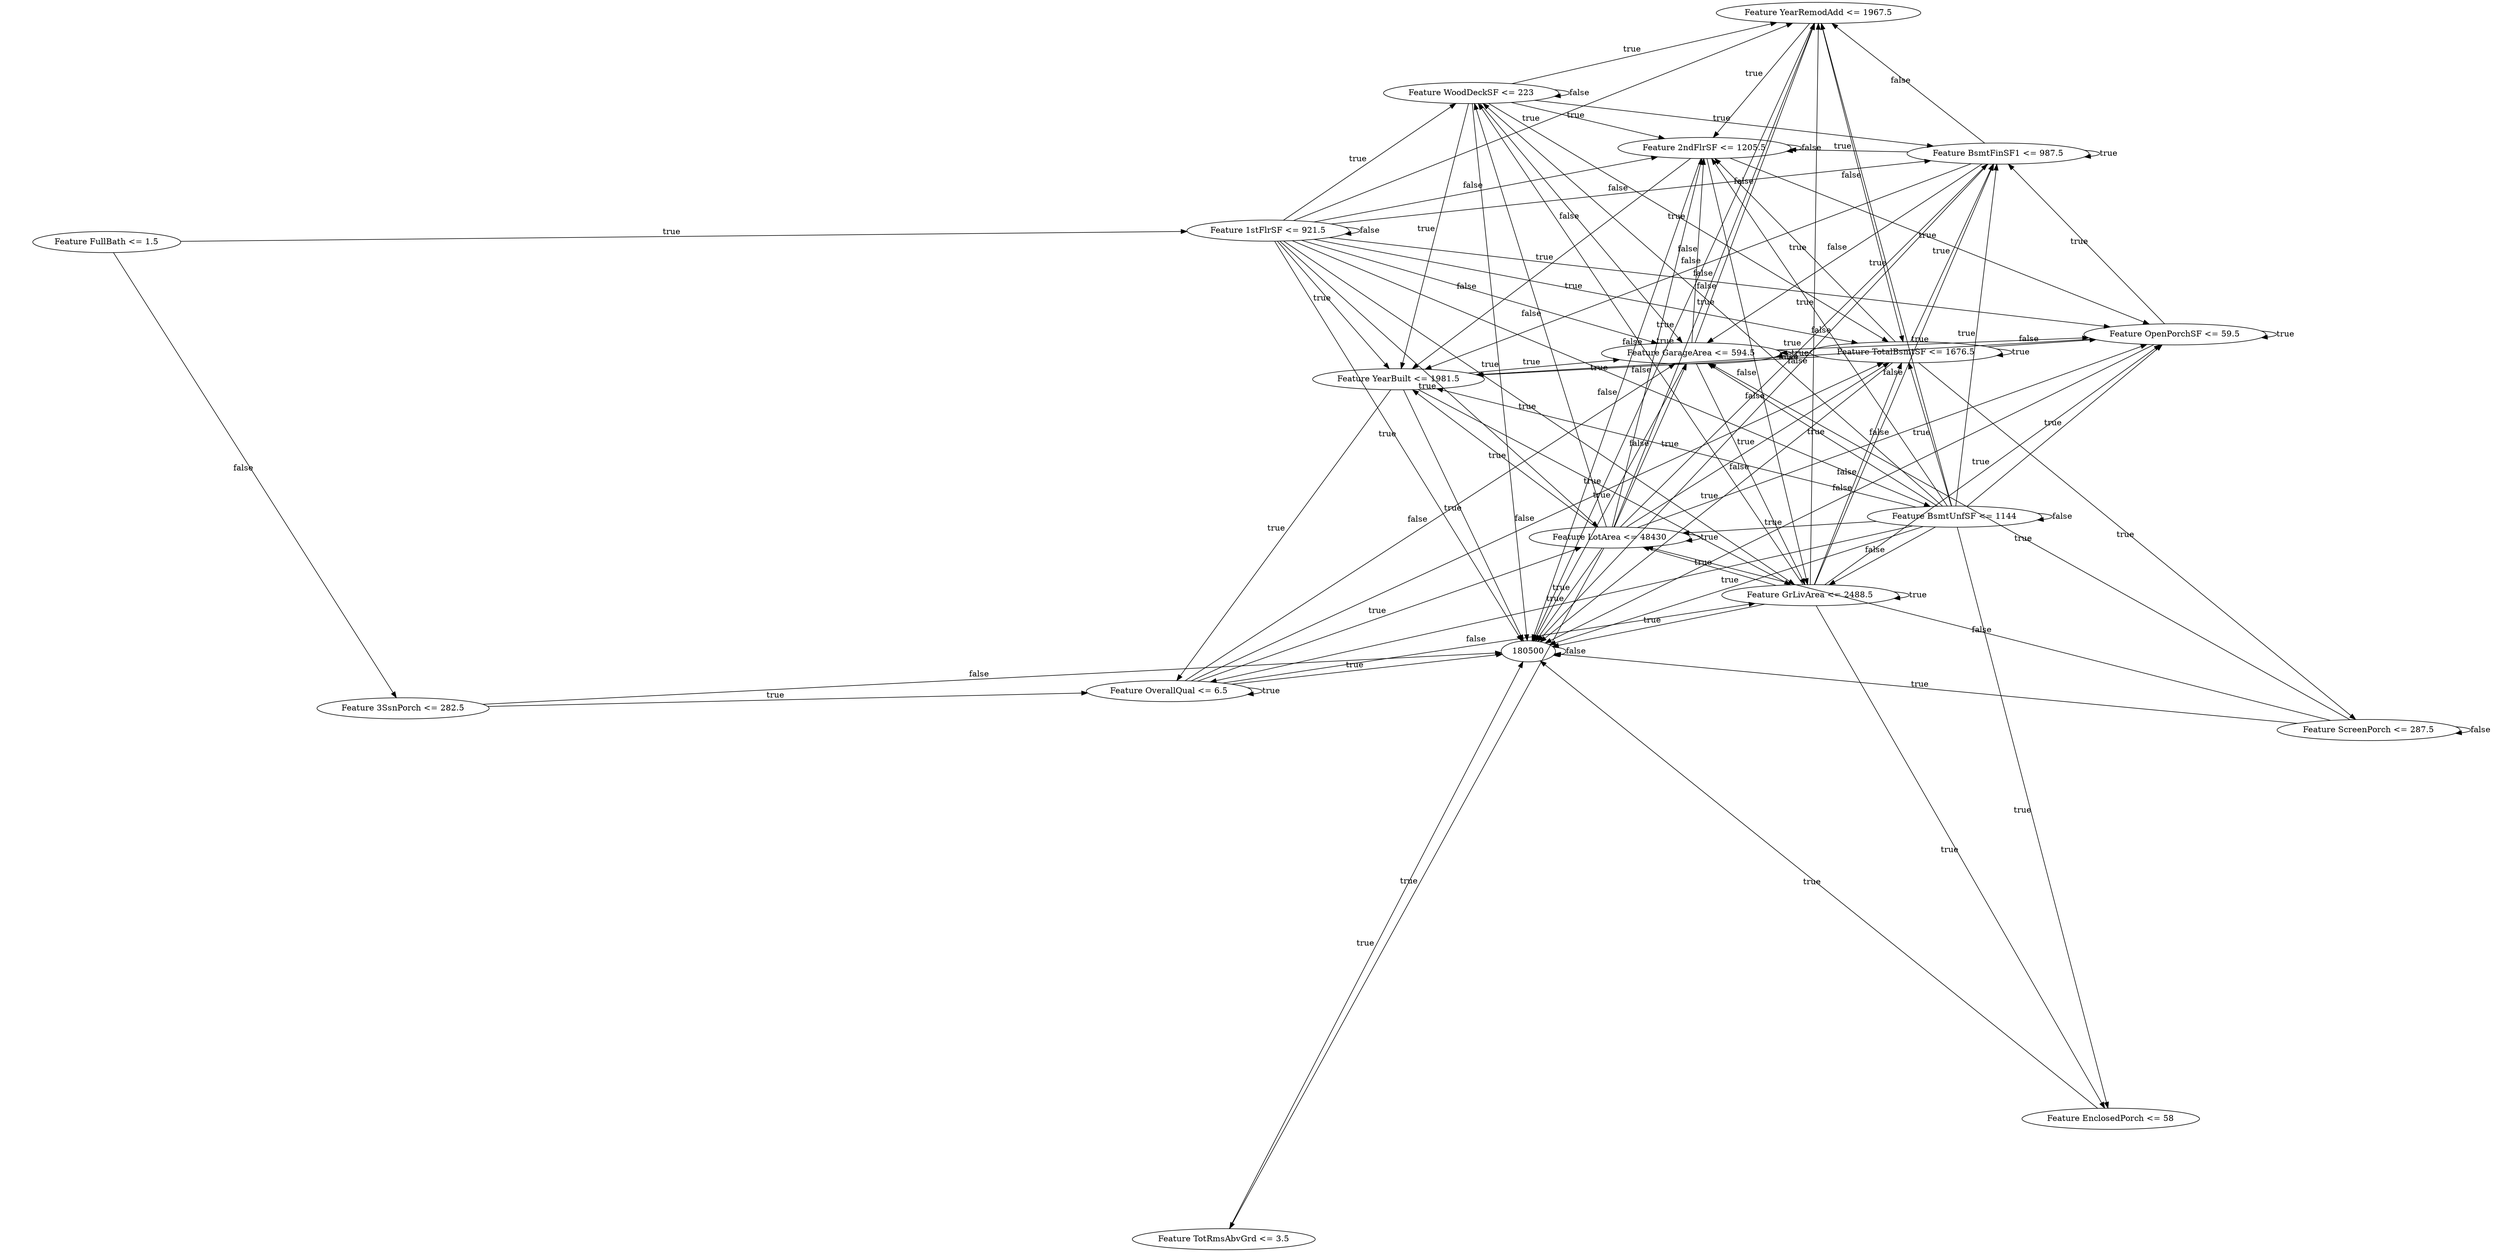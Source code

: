 digraph decision_tree {
    layout = sfdp;
    concentrate = true;
    ratio = 0.5;
    13 [label="Feature FullBath <= 1.5"];
    13 -> 9 [label="true"];
    13 -> 24 [label="false"];
    9 [label="Feature 1stFlrSF <= 1050.5"];
    9 -> 7 [label="true"];
    9 -> 9 [label="false"];
    7 [label="Feature BsmtUnfSF <= 973.5"];
    7 -> 2 [label="true"];
    7 -> 7 [label="false"];
    2 [label="Feature OverallQual <= 2.5"];
    2 -> 2 [label="true"];
    2 -> 11 [label="false"];
    2 [label="Feature OverallQual <= 1.5"];
    2 -> 1 [label="true"];
    2 -> 8 [label="false"];
    1 [label="Feature LotArea <= 5000.5"];
    1 -> 0 [label="true"];
    1 -> 0 [label="false"];
    0 [label="39300"];
    0 [label="61000"];
    8 [label="Feature TotalBsmtSF <= 304.5"];
    8 -> 0 [label="true"];
    8 -> 0 [label="false"];
    0 [label="60000"];
    0 [label="35311"];
    11 [label="Feature GrLivArea <= 692.5"];
    11 -> 1 [label="true"];
    11 -> 6 [label="false"];
    1 [label="Feature LotArea <= 1508.5"];
    1 -> 1 [label="true"];
    1 -> 1 [label="false"];
    1 [label="Feature LotArea <= 1484"];
    1 -> 0 [label="true"];
    1 -> 0 [label="false"];
    0 [label="80000"];
    0 [label="75500"];
    1 [label="Feature LotArea <= 9099"];
    1 -> 6 [label="true"];
    1 -> 1 [label="false"];
    6 [label="Feature BsmtFinSF1 <= 515.5"];
    6 -> 11 [label="true"];
    6 -> 0 [label="false"];
    11 [label="Feature GrLivArea <= 562.5"];
    11 -> 0 [label="true"];
    11 -> 1 [label="false"];
    0 [label="68500"];
    1 [label="Feature LotArea <= 1943"];
    1 -> 1 [label="true"];
    1 -> 0 [label="false"];
    1 [label="Feature LotArea <= 1529.5"];
    1 -> 0 [label="true"];
    1 -> 6 [label="false"];
    0 [label="86000"];
    6 [label="Feature BsmtFinSF1 <= 132"];
    6 -> 0 [label="true"];
    6 -> 0 [label="false"];
    0 [label="84500"];
    0 [label="81000"];
    0 [label="86000"];
    0 [label="89000"];
    1 [label="Feature LotArea <= 9345"];
    1 -> 0 [label="true"];
    1 -> 0 [label="false"];
    0 [label="113000"];
    0 [label="108000"];
    6 [label="Feature BsmtFinSF1 <= 359"];
    6 -> 1 [label="true"];
    6 -> 20 [label="false"];
    1 [label="Feature LotArea <= 2242.5"];
    1 -> 6 [label="true"];
    1 -> 21 [label="false"];
    6 [label="Feature BsmtFinSF1 <= 318"];
    6 -> 7 [label="true"];
    6 -> 1 [label="false"];
    7 [label="Feature BsmtUnfSF <= 525.5"];
    7 -> 1 [label="true"];
    7 -> 9 [label="false"];
    1 [label="Feature LotArea <= 1388.5"];
    1 -> 0 [label="true"];
    1 -> 7 [label="false"];
    0 [label="124000"];
    7 [label="Feature BsmtUnfSF <= 355.5"];
    7 -> 6 [label="true"];
    7 -> 7 [label="false"];
    6 [label="Feature BsmtFinSF1 <= 274"];
    6 -> 6 [label="true"];
    6 -> 0 [label="false"];
    6 [label="Feature BsmtFinSF1 <= 163.5"];
    6 -> 0 [label="true"];
    6 -> 0 [label="false"];
    0 [label="118000"];
    0 [label="88000"];
    0 [label="118000"];
    7 [label="Feature BsmtUnfSF <= 483.5"];
    7 -> 0 [label="true"];
    7 -> 0 [label="false"];
    0 [label="94500"];
    0 [label="88000"];
    9 [label="Feature 1stFlrSF <= 672.5"];
    9 -> 0 [label="true"];
    9 -> 0 [label="false"];
    0 [label="91500"];
    0 [label="97000"];
    1 [label="Feature LotArea <= 1879.5"];
    1 -> 6 [label="true"];
    1 -> 1 [label="false"];
    6 [label="Feature BsmtFinSF1 <= 330.5"];
    6 -> 6 [label="true"];
    6 -> 0 [label="false"];
    6 [label="Feature BsmtFinSF1 <= 321.5"];
    6 -> 0 [label="true"];
    6 -> 0 [label="false"];
    0 [label="106000"];
    0 [label="100000"];
    0 [label="89500"];
    1 [label="Feature LotArea <= 1905"];
    1 -> 0 [label="true"];
    1 -> 0 [label="false"];
    0 [label="113000"];
    0 [label="83500"];
    21 [label="Feature WoodDeckSF <= 107"];
    21 -> 4 [label="true"];
    21 -> 21 [label="false"];
    4 [label="Feature YearBuilt <= 1947.5"];
    4 -> 7 [label="true"];
    4 -> 9 [label="false"];
    7 [label="Feature BsmtUnfSF <= 229.5"];
    7 -> 6 [label="true"];
    7 -> 10 [label="false"];
    6 [label="Feature BsmtFinSF1 <= 235"];
    6 -> 1 [label="true"];
    6 -> 6 [label="false"];
    1 [label="Feature LotArea <= 10278"];
    1 -> 17 [label="true"];
    1 -> 0 [label="false"];
    17 [label="Feature TotRmsAbvGrd <= 3.5"];
    17 -> 0 [label="true"];
    17 -> 0 [label="false"];
    0 [label="80500"];
    0 [label="130000"];
    0 [label="84900"];
    6 [label="Feature BsmtFinSF1 <= 237.5"];
    6 -> 0 [label="true"];
    6 -> 0 [label="false"];
    0 [label="95000"];
    0 [label="119000"];
    10 [label="Feature 2ndFlrSF <= 359.5"];
    10 -> 9 [label="true"];
    10 -> 11 [label="false"];
    9 [label="Feature 1stFlrSF <= 748.5"];
    9 -> 5 [label="true"];
    9 -> 6 [label="false"];
    5 [label="Feature YearRemodAdd <= 1953.5"];
    5 -> 10 [label="true"];
    5 -> 1 [label="false"];
    10 [label="Feature 2ndFlrSF <= 262"];
    10 -> 1 [label="true"];
    10 -> 0 [label="false"];
    1 [label="Feature LotArea <= 5846.5"];
    1 -> 1 [label="true"];
    1 -> 0 [label="false"];
    1 [label="Feature LotArea <= 4639.5"];
    1 -> 0 [label="true"];
    1 -> 0 [label="false"];
    0 [label="80000"];
    0 [label="79900"];
    0 [label="80000"];
    0 [label="109000"];
    1 [label="Feature LotArea <= 8520.5"];
    1 -> 1 [label="true"];
    1 -> 0 [label="false"];
    1 [label="Feature LotArea <= 4177"];
    1 -> 0 [label="true"];
    1 -> 0 [label="false"];
    0 [label="52000"];
    0 [label="105900"];
    0 [label="118000"];
    6 [label="Feature BsmtFinSF1 <= 109.5"];
    6 -> 9 [label="true"];
    6 -> 6 [label="false"];
    9 [label="Feature 1stFlrSF <= 954.5"];
    9 -> 1 [label="true"];
    9 -> 1 [label="false"];
    1 [label="Feature LotArea <= 7442"];
    1 -> 0 [label="true"];
    1 -> 7 [label="false"];
    0 [label="Feature MSSubClass <= 35"];
    0 -> 1 [label="true"];
    0 -> 1 [label="false"];
    1 [label="Feature LotArea <= 5251.5"];
    1 -> 4 [label="true"];
    1 -> 1 [label="false"];
    4 [label="Feature YearBuilt <= 1922.5"];
    4 -> 0 [label="true"];
    4 -> 0 [label="false"];
    0 [label="99900"];
    0 [label="73000"];
    1 [label="Feature LotArea <= 5912.5"];
    1 -> 1 [label="true"];
    1 -> 0 [label="false"];
    1 [label="Feature LotArea <= 5685.5"];
    1 -> 0 [label="true"];
    1 -> 0 [label="false"];
    0 [label="110000"];
    0 [label="85500"];
    0 [label="119750"];
    1 [label="Feature LotArea <= 6090"];
    1 -> 9 [label="true"];
    1 -> 1 [label="false"];
    9 [label="Feature 1stFlrSF <= 772.5"];
    9 -> 0 [label="true"];
    9 -> 0 [label="false"];
    0 [label="100000"];
    0 [label="119000"];
    1 [label="Feature LotArea <= 6356.5"];
    1 -> 4 [label="true"];
    1 -> 0 [label="false"];
    4 [label="Feature YearBuilt <= 1877.5"];
    4 -> 0 [label="true"];
    4 -> 0 [label="false"];
    0 [label="94000"];
    0 [label="132000"];
    0 [label="127000"];
    7 [label="Feature BsmtUnfSF <= 784.5"];
    7 -> 1 [label="true"];
    7 -> 7 [label="false"];
    1 [label="Feature LotArea <= 10598.5"];
    1 -> 7 [label="true"];
    1 -> 0 [label="false"];
    7 [label="Feature BsmtUnfSF <= 576.5"];
    7 -> 0 [label="true"];
    7 -> 11 [label="false"];
    0 [label="96500"];
    11 [label="Feature GrLivArea <= 790.5"];
    11 -> 23 [label="true"];
    11 -> 0 [label="false"];
    23 [label="Feature EnclosedPorch <= 92.5"];
    23 -> 0 [label="true"];
    23 -> 0 [label="false"];
    0 [label="76000"];
    0 [label="96500"];
    0 [label="79500"];
    0 [label="83000"];
    7 [label="Feature BsmtUnfSF <= 859.5"];
    7 -> 7 [label="true"];
    7 -> 0 [label="false"];
    7 [label="Feature BsmtUnfSF <= 827"];
    7 -> 0 [label="true"];
    7 -> 0 [label="false"];
    0 [label="67000"];
    0 [label="102776"];
    0 [label="81000"];
    1 [label="Feature LotArea <= 6192"];
    1 -> 0 [label="true"];
    1 -> 0 [label="false"];
    0 [label="102000"];
    0 [label="100000"];
    6 [label="Feature BsmtFinSF1 <= 118"];
    6 -> 0 [label="true"];
    6 -> 1 [label="false"];
    0 [label="87000"];
    1 [label="Feature LotArea <= 7447.5"];
    1 -> 1 [label="true"];
    1 -> 1 [label="false"];
    1 [label="Feature LotArea <= 3901"];
    1 -> 0 [label="true"];
    1 -> 6 [label="false"];
    0 [label="110500"];
    6 [label="Feature BsmtFinSF1 <= 247.5"];
    6 -> 9 [label="true"];
    6 -> 0 [label="false"];
    9 [label="Feature 1stFlrSF <= 875.5"];
    9 -> 11 [label="true"];
    9 -> 0 [label="false"];
    11 [label="Feature GrLivArea <= 878.5"];
    11 -> 0 [label="true"];
    11 -> 0 [label="false"];
    0 [label="105000"];
    0 [label="103000"];
    0 [label="85000"];
    0 [label="100000"];
    1 [label="Feature LotArea <= 8766"];
    1 -> 0 [label="true"];
    1 -> 0 [label="false"];
    0 [label="106500"];
    0 [label="87000"];
    11 [label="Feature GrLivArea <= 1284.5"];
    11 -> 11 [label="true"];
    11 -> 9 [label="false"];
    11 [label="Feature GrLivArea <= 1186"];
    11 -> 1 [label="true"];
    11 -> 9 [label="false"];
    1 [label="Feature LotArea <= 5710"];
    1 -> 1 [label="true"];
    1 -> 1 [label="false"];
    1 [label="Feature LotArea <= 4401.5"];
    1 -> 0 [label="true"];
    1 -> 0 [label="false"];
    0 [label="116000"];
    0 [label="116900"];
    1 [label="Feature LotArea <= 5962.5"];
    1 -> 1 [label="true"];
    1 -> 1 [label="false"];
    1 [label="Feature LotArea <= 5752"];
    1 -> 0 [label="true"];
    1 -> 0 [label="false"];
    0 [label="66500"];
    0 [label="37900"];
    1 [label="Feature LotArea <= 8161.5"];
    1 -> 4 [label="true"];
    1 -> 1 [label="false"];
    4 [label="Feature YearBuilt <= 1920.5"];
    4 -> 2 [label="true"];
    4 -> 0 [label="false"];
    2 [label="Feature OverallQual <= 4.5"];
    2 -> 0 [label="true"];
    2 -> 0 [label="false"];
    0 [label="68400"];
    0 [label="101000"];
    0 [label="126000"];
    1 [label="Feature LotArea <= 8412"];
    1 -> 0 [label="true"];
    1 -> 0 [label="false"];
    0 [label="81000"];
    0 [label="79000"];
    9 [label="Feature 1stFlrSF <= 598"];
    9 -> 0 [label="true"];
    9 -> 10 [label="false"];
    0 [label="78000"];
    10 [label="Feature 2ndFlrSF <= 513"];
    10 -> 1 [label="true"];
    10 -> 0 [label="false"];
    1 [label="Feature LotArea <= 11772"];
    1 -> 0 [label="true"];
    1 -> 0 [label="false"];
    0 [label="130500"];
    0 [label="110000"];
    0 [label="110000"];
    9 [label="Feature 1stFlrSF <= 792.5"];
    9 -> 11 [label="true"];
    9 -> 1 [label="false"];
    11 [label="Feature GrLivArea <= 1375.5"];
    11 -> 1 [label="true"];
    11 -> 1 [label="false"];
    1 [label="Feature LotArea <= 3602"];
    1 -> 0 [label="true"];
    1 -> 7 [label="false"];
    0 [label="114504"];
    7 [label="Feature BsmtUnfSF <= 649.5"];
    7 -> 1 [label="true"];
    7 -> 0 [label="false"];
    1 [label="Feature LotArea <= 4580.5"];
    1 -> 0 [label="true"];
    1 -> 0 [label="false"];
    0 [label="98000"];
    0 [label="40000"];
    0 [label="141000"];
    1 [label="Feature LotArea <= 10327.5"];
    1 -> 1 [label="true"];
    1 -> 0 [label="false"];
    1 [label="Feature LotArea <= 8730.5"];
    1 -> 1 [label="true"];
    1 -> 0 [label="false"];
    1 [label="Feature LotArea <= 3439"];
    1 -> 0 [label="true"];
    1 -> 0 [label="false"];
    0 [label="135000"];
    0 [label="153575"];
    0 [label="135000"];
    0 [label="230000"];
    1 [label="Feature LotArea <= 6438.5"];
    1 -> 0 [label="true"];
    1 -> 1 [label="false"];
    0 [label="Feature MSSubClass <= 55"];
    0 -> 1 [label="true"];
    0 -> 1 [label="false"];
    1 [label="Feature LotArea <= 6020"];
    1 -> 7 [label="true"];
    1 -> 9 [label="false"];
    7 [label="Feature BsmtUnfSF <= 781.5"];
    7 -> 7 [label="true"];
    7 -> 0 [label="false"];
    7 [label="Feature BsmtUnfSF <= 611.5"];
    7 -> 23 [label="true"];
    7 -> 0 [label="false"];
    23 [label="Feature EnclosedPorch <= 58"];
    23 -> 0 [label="true"];
    23 -> 0 [label="false"];
    0 [label="159434"];
    0 [label="79000"];
    0 [label="132500"];
    0 [label="117000"];
    9 [label="Feature 1stFlrSF <= 973"];
    9 -> 0 [label="true"];
    9 -> 0 [label="false"];
    0 [label="140200"];
    0 [label="133000"];
    1 [label="Feature LotArea <= 5553"];
    1 -> 1 [label="true"];
    1 -> 0 [label="false"];
    1 [label="Feature LotArea <= 2511"];
    1 -> 0 [label="true"];
    1 -> 0 [label="false"];
    0 [label="155000"];
    0 [label="104000"];
    0 [label="118500"];
    1 [label="Feature LotArea <= 7921"];
    1 -> 1 [label="true"];
    1 -> 1 [label="false"];
    1 [label="Feature LotArea <= 6870"];
    1 -> 0 [label="true"];
    1 -> 1 [label="false"];
    0 [label="128000"];
    1 [label="Feature LotArea <= 7650"];
    1 -> 1 [label="true"];
    1 -> 0 [label="false"];
    1 [label="Feature LotArea <= 7589"];
    1 -> 9 [label="true"];
    1 -> 0 [label="false"];
    9 [label="Feature 1stFlrSF <= 852.5"];
    9 -> 0 [label="true"];
    9 -> 0 [label="false"];
    0 [label="149000"];
    0 [label="200100"];
    0 [label="189950"];
    0 [label="89500"];
    1 [label="Feature LotArea <= 8737.5"];
    1 -> 1 [label="true"];
    1 -> 1 [label="false"];
    1 [label="Feature LotArea <= 8527"];
    1 -> 0 [label="true"];
    1 -> 0 [label="false"];
    0 [label="130000"];
    0 [label="210000"];
    1 [label="Feature LotArea <= 8861"];
    1 -> 1 [label="true"];
    1 -> 1 [label="false"];
    1 [label="Feature LotArea <= 8745"];
    1 -> 0 [label="true"];
    1 -> 0 [label="false"];
    0 [label="113000"];
    0 [label="144000"];
    1 [label="Feature LotArea <= 9913"];
    1 -> 1 [label="true"];
    1 -> 1 [label="false"];
    1 [label="Feature LotArea <= 9552"];
    1 -> 0 [label="true"];
    1 -> 7 [label="false"];
    0 [label="140000"];
    7 [label="Feature BsmtUnfSF <= 703.5"];
    7 -> 10 [label="true"];
    7 -> 0 [label="false"];
    10 [label="Feature 2ndFlrSF <= 519"];
    10 -> 0 [label="true"];
    10 -> 0 [label="false"];
    0 [label="107000"];
    0 [label="125000"];
    0 [label="178000"];
    1 [label="Feature LotArea <= 10592.5"];
    1 -> 8 [label="true"];
    1 -> 4 [label="false"];
    8 [label="Feature TotalBsmtSF <= 605"];
    8 -> 0 [label="true"];
    8 -> 0 [label="false"];
    0 [label="165000"];
    0 [label="122000"];
    4 [label="Feature YearBuilt <= 1883.5"];
    4 -> 0 [label="true"];
    4 -> 6 [label="false"];
    0 [label="168000"];
    6 [label="Feature BsmtFinSF1 <= 277.5"];
    6 -> 6 [label="true"];
    6 -> 0 [label="false"];
    6 [label="Feature BsmtFinSF1 <= 223.5"];
    6 -> 0 [label="true"];
    6 -> 0 [label="false"];
    0 [label="250000"];
    0 [label="174500"];
    0 [label="188700"];
    9 [label="Feature 1stFlrSF <= 679.5"];
    9 -> 8 [label="true"];
    9 -> 1 [label="false"];
    8 [label="Feature TotalBsmtSF <= 649.5"];
    8 -> 6 [label="true"];
    8 -> 1 [label="false"];
    6 [label="Feature BsmtFinSF1 <= 332.5"];
    6 -> 0 [label="true"];
    6 -> 0 [label="false"];
    0 [label="120000"];
    0 [label="139000"];
    1 [label="Feature LotArea <= 7847.5"];
    1 -> 0 [label="true"];
    1 -> 0 [label="false"];
    0 [label="149500"];
    0 [label="122900"];
    1 [label="Feature LotArea <= 8473.5"];
    1 -> 4 [label="true"];
    1 -> 4 [label="false"];
    4 [label="Feature YearBuilt <= 1966.5"];
    4 -> 20 [label="true"];
    4 -> 1 [label="false"];
    20 [label="Feature GarageArea <= 295"];
    20 -> 7 [label="true"];
    20 -> 5 [label="false"];
    7 [label="Feature BsmtUnfSF <= 621"];
    7 -> 1 [label="true"];
    7 -> 7 [label="false"];
    1 [label="Feature LotArea <= 7802"];
    1 -> 6 [label="true"];
    1 -> 0 [label="false"];
    6 [label="Feature BsmtFinSF1 <= 309"];
    6 -> 6 [label="true"];
    6 -> 0 [label="false"];
    6 [label="Feature BsmtFinSF1 <= 106"];
    6 -> 0 [label="true"];
    6 -> 0 [label="false"];
    0 [label="115000"];
    0 [label="112500"];
    0 [label="115000"];
    0 [label="106500"];
    7 [label="Feature BsmtUnfSF <= 883"];
    7 -> 7 [label="true"];
    7 -> 0 [label="false"];
    7 [label="Feature BsmtUnfSF <= 810.5"];
    7 -> 0 [label="true"];
    7 -> 0 [label="false"];
    0 [label="91500"];
    0 [label="103200"];
    0 [label="107900"];
    5 [label="Feature YearRemodAdd <= 1966.5"];
    5 -> 7 [label="true"];
    5 -> 1 [label="false"];
    7 [label="Feature BsmtUnfSF <= 933.5"];
    7 -> 20 [label="true"];
    7 -> 0 [label="false"];
    20 [label="Feature GarageArea <= 307"];
    20 -> 0 [label="true"];
    20 -> 11 [label="false"];
    0 [label="124000"];
    11 [label="Feature GrLivArea <= 832.5"];
    11 -> 1 [label="true"];
    11 -> 6 [label="false"];
    1 [label="Feature LotArea <= 7235.5"];
    1 -> 0 [label="true"];
    1 -> 0 [label="false"];
    0 [label="105500"];
    0 [label="110000"];
    6 [label="Feature BsmtFinSF1 <= 181"];
    6 -> 1 [label="true"];
    6 -> 0 [label="false"];
    1 [label="Feature LotArea <= 7097"];
    1 -> 7 [label="true"];
    1 -> 1 [label="false"];
    7 [label="Feature BsmtUnfSF <= 340.5"];
    7 -> 0 [label="true"];
    7 -> 0 [label="false"];
    0 [label="125000"];
    0 [label="109500"];
    1 [label="Feature LotArea <= 7168.5"];
    1 -> 0 [label="true"];
    1 -> 0 [label="false"];
    0 [label="109900"];
    0 [label="109500"];
    0 [label="110000"];
    0 [label="93000"];
    1 [label="Feature LotArea <= 5879"];
    1 -> 0 [label="true"];
    1 -> 1 [label="false"];
    0 [label="129000"];
    1 [label="Feature LotArea <= 7537.5"];
    1 -> 9 [label="true"];
    1 -> 0 [label="false"];
    9 [label="Feature 1stFlrSF <= 828"];
    9 -> 0 [label="true"];
    9 -> 0 [label="false"];
    0 [label="107500"];
    0 [label="120000"];
    0 [label="115000"];
    1 [label="Feature LotArea <= 7995"];
    1 -> 7 [label="true"];
    1 -> 0 [label="false"];
    7 [label="Feature BsmtUnfSF <= 276.5"];
    7 -> 0 [label="true"];
    7 -> 0 [label="false"];
    0 [label="112500"];
    0 [label="110000"];
    0 [label="124500"];
    4 [label="Feature YearBuilt <= 1952.5"];
    4 -> 9 [label="true"];
    4 -> 1 [label="false"];
    9 [label="Feature 1stFlrSF <= 893.5"];
    9 -> 8 [label="true"];
    9 -> 7 [label="false"];
    8 [label="Feature TotalBsmtSF <= 845.5"];
    8 -> 0 [label="true"];
    8 -> 0 [label="false"];
    0 [label="135000"];
    0 [label="141000"];
    7 [label="Feature BsmtUnfSF <= 541"];
    7 -> 9 [label="true"];
    7 -> 0 [label="false"];
    9 [label="Feature 1stFlrSF <= 946"];
    9 -> 0 [label="true"];
    9 -> 0 [label="false"];
    0 [label="82000"];
    0 [label="55993"];
    0 [label="119000"];
    1 [label="Feature LotArea <= 8928"];
    1 -> 1 [label="true"];
    1 -> 1 [label="false"];
    1 [label="Feature LotArea <= 8477.5"];
    1 -> 0 [label="true"];
    1 -> 7 [label="false"];
    0 [label="135750"];
    7 [label="Feature BsmtUnfSF <= 619.5"];
    7 -> 1 [label="true"];
    7 -> 0 [label="false"];
    1 [label="Feature LotArea <= 8596.5"];
    1 -> 0 [label="true"];
    1 -> 0 [label="false"];
    0 [label="109008"];
    0 [label="148000"];
    0 [label="112000"];
    1 [label="Feature LotArea <= 10720"];
    1 -> 1 [label="true"];
    1 -> 1 [label="false"];
    1 [label="Feature LotArea <= 9356.5"];
    1 -> 6 [label="true"];
    1 -> 6 [label="false"];
    6 [label="Feature BsmtFinSF1 <= 289"];
    6 -> 7 [label="true"];
    6 -> 0 [label="false"];
    7 [label="Feature BsmtUnfSF <= 719"];
    7 -> 0 [label="true"];
    7 -> 0 [label="false"];
    0 [label="80000"];
    0 [label="116050"];
    0 [label="117500"];
    6 [label="Feature BsmtFinSF1 <= 212.5"];
    6 -> 0 [label="true"];
    6 -> 0 [label="false"];
    0 [label="93500"];
    0 [label="143250"];
    1 [label="Feature LotArea <= 11708.5"];
    1 -> 0 [label="true"];
    1 -> 0 [label="false"];
    0 [label="154000"];
    0 [label="97000"];
    21 [label="Feature WoodDeckSF <= 147.5"];
    21 -> 1 [label="true"];
    21 -> 9 [label="false"];
    1 [label="Feature LotArea <= 8239.5"];
    1 -> 1 [label="true"];
    1 -> 1 [label="false"];
    1 [label="Feature LotArea <= 2776"];
    1 -> 0 [label="true"];
    1 -> 1 [label="false"];
    0 [label="115000"];
    1 [label="Feature LotArea <= 5787"];
    1 -> 0 [label="true"];
    1 -> 1 [label="false"];
    0 [label="91300"];
    1 [label="Feature LotArea <= 6889.5"];
    1 -> 7 [label="true"];
    1 -> 0 [label="false"];
    7 [label="Feature BsmtUnfSF <= 685"];
    7 -> 0 [label="true"];
    7 -> 0 [label="false"];
    0 [label="127000"];
    0 [label="114500"];
    0 [label="125000"];
    1 [label="Feature LotArea <= 13953.5"];
    1 -> 11 [label="true"];
    1 -> 0 [label="false"];
    11 [label="Feature GrLivArea <= 940.5"];
    11 -> 0 [label="true"];
    11 -> 0 [label="false"];
    0 [label="130250"];
    0 [label="108000"];
    0 [label="135500"];
    9 [label="Feature 1stFlrSF <= 797"];
    9 -> 11 [label="true"];
    9 -> 1 [label="false"];
    11 [label="Feature GrLivArea <= 1112.5"];
    11 -> 11 [label="true"];
    11 -> 8 [label="false"];
    11 [label="Feature GrLivArea <= 794"];
    11 -> 0 [label="true"];
    11 -> 0 [label="false"];
    0 [label="109500"];
    0 [label="85000"];
    8 [label="Feature TotalBsmtSF <= 560.5"];
    8 -> 0 [label="true"];
    8 -> 0 [label="false"];
    0 [label="155000"];
    0 [label="116000"];
    1 [label="Feature LotArea <= 5102.5"];
    1 -> 0 [label="true"];
    1 -> 1 [label="false"];
    0 [label="161000"];
    1 [label="Feature LotArea <= 11506"];
    1 -> 1 [label="true"];
    1 -> 1 [label="false"];
    1 [label="Feature LotArea <= 7683"];
    1 -> 1 [label="true"];
    1 -> 1 [label="false"];
    1 [label="Feature LotArea <= 5320"];
    1 -> 0 [label="true"];
    1 -> 7 [label="false"];
    0 [label="117000"];
    7 [label="Feature BsmtUnfSF <= 731.5"];
    7 -> 4 [label="true"];
    7 -> 0 [label="false"];
    4 [label="Feature YearBuilt <= 1921.5"];
    4 -> 0 [label="true"];
    4 -> 0 [label="false"];
    0 [label="154900"];
    0 [label="134800"];
    0 [label="115000"];
    1 [label="Feature LotArea <= 8888.5"];
    1 -> 7 [label="true"];
    1 -> 1 [label="false"];
    7 [label="Feature BsmtUnfSF <= 240"];
    7 -> 0 [label="true"];
    7 -> 0 [label="false"];
    0 [label="131000"];
    0 [label="82000"];
    1 [label="Feature LotArea <= 8895.5"];
    1 -> 0 [label="true"];
    1 -> 1 [label="false"];
    0 [label="116000"];
    1 [label="Feature LotArea <= 10651"];
    1 -> 8 [label="true"];
    1 -> 0 [label="false"];
    8 [label="Feature TotalBsmtSF <= 733.5"];
    8 -> 0 [label="true"];
    8 -> 0 [label="false"];
    0 [label="165150"];
    0 [label="128200"];
    0 [label="84000"];
    1 [label="Feature LotArea <= 12671"];
    1 -> 4 [label="true"];
    1 -> 1 [label="false"];
    4 [label="Feature YearBuilt <= 1915.5"];
    4 -> 0 [label="true"];
    4 -> 0 [label="false"];
    0 [label="153900"];
    0 [label="82500"];
    1 [label="Feature LotArea <= 13831"];
    1 -> 1 [label="true"];
    1 -> 0 [label="false"];
    1 [label="Feature LotArea <= 13145.5"];
    1 -> 0 [label="true"];
    1 -> 0 [label="false"];
    0 [label="138887"];
    0 [label="140000"];
    0 [label="97500"];
    20 [label="Feature GarageArea <= 392.5"];
    20 -> 20 [label="true"];
    20 -> 1 [label="false"];
    20 [label="Feature GarageArea <= 211.5"];
    20 -> 6 [label="true"];
    20 -> 1 [label="false"];
    6 [label="Feature BsmtFinSF1 <= 469.5"];
    6 -> 1 [label="true"];
    6 -> 1 [label="false"];
    1 [label="Feature LotArea <= 5634"];
    1 -> 1 [label="true"];
    1 -> 0 [label="false"];
    1 [label="Feature LotArea <= 3950.5"];
    1 -> 0 [label="true"];
    1 -> 0 [label="false"];
    0 [label="115000"];
    0 [label="98000"];
    0 [label="115000"];
    1 [label="Feature LotArea <= 6142.5"];
    1 -> 0 [label="true"];
    1 -> 1 [label="false"];
    0 [label="109500"];
    1 [label="Feature LotArea <= 7885.5"];
    1 -> 1 [label="true"];
    1 -> 6 [label="false"];
    1 [label="Feature LotArea <= 6786"];
    1 -> 0 [label="true"];
    1 -> 1 [label="false"];
    0 [label="84500"];
    1 [label="Feature LotArea <= 7216.5"];
    1 -> 6 [label="true"];
    1 -> 0 [label="false"];
    6 [label="Feature BsmtFinSF1 <= 696.5"];
    6 -> 0 [label="true"];
    6 -> 0 [label="false"];
    0 [label="116500"];
    0 [label="107500"];
    0 [label="34900"];
    6 [label="Feature BsmtFinSF1 <= 615"];
    6 -> 1 [label="true"];
    6 -> 0 [label="false"];
    1 [label="Feature LotArea <= 8071"];
    1 -> 0 [label="true"];
    1 -> 0 [label="false"];
    0 [label="123600"];
    0 [label="88000"];
    0 [label="118500"];
    1 [label="Feature LotArea <= 10909"];
    1 -> 21 [label="true"];
    1 -> 6 [label="false"];
    21 [label="Feature WoodDeckSF <= 158.5"];
    21 -> 1 [label="true"];
    21 -> 1 [label="false"];
    1 [label="Feature LotArea <= 7746"];
    1 -> 8 [label="true"];
    1 -> 11 [label="false"];
    8 [label="Feature TotalBsmtSF <= 834.5"];
    8 -> 1 [label="true"];
    8 -> 1 [label="false"];
    1 [label="Feature LotArea <= 4059"];
    1 -> 9 [label="true"];
    1 -> 1 [label="false"];
    9 [label="Feature 1stFlrSF <= 531"];
    9 -> 1 [label="true"];
    9 -> 0 [label="false"];
    1 [label="Feature LotArea <= 1638"];
    1 -> 0 [label="true"];
    1 -> 0 [label="false"];
    0 [label="91000"];
    0 [label="85400"];
    0 [label="133000"];
    1 [label="Feature LotArea <= 4281"];
    1 -> 0 [label="true"];
    1 -> 1 [label="false"];
    0 [label="90350"];
    1 [label="Feature LotArea <= 5450"];
    1 -> 1 [label="true"];
    1 -> 1 [label="false"];
    1 [label="Feature LotArea <= 4731"];
    1 -> 0 [label="true"];
    1 -> 0 [label="false"];
    0 [label="121600"];
    0 [label="117000"];
    1 [label="Feature LotArea <= 7114"];
    1 -> 4 [label="true"];
    1 -> 1 [label="false"];
    4 [label="Feature YearBuilt <= 1936.5"];
    4 -> 0 [label="true"];
    4 -> 0 [label="false"];
    0 [label="128000"];
    0 [label="129900"];
    1 [label="Feature LotArea <= 7517.5"];
    1 -> 4 [label="true"];
    1 -> 0 [label="false"];
    4 [label="Feature YearBuilt <= 1937.5"];
    4 -> 0 [label="true"];
    4 -> 0 [label="false"];
    0 [label="175000"];
    0 [label="177500"];
    0 [label="110000"];
    1 [label="Feature LotArea <= 6176.5"];
    1 -> 0 [label="true"];
    1 -> 4 [label="false"];
    0 [label="125500"];
    4 [label="Feature YearBuilt <= 1950.5"];
    4 -> 0 [label="true"];
    4 -> 6 [label="false"];
    0 [label="119000"];
    6 [label="Feature BsmtFinSF1 <= 369.5"];
    6 -> 0 [label="true"];
    6 -> 6 [label="false"];
    0 [label="133700"];
    6 [label="Feature BsmtFinSF1 <= 647"];
    6 -> 1 [label="true"];
    6 -> 7 [label="false"];
    1 [label="Feature LotArea <= 7190"];
    1 -> 1 [label="true"];
    1 -> 0 [label="false"];
    1 [label="Feature LotArea <= 7151.5"];
    1 -> 6 [label="true"];
    1 -> 0 [label="false"];
    6 [label="Feature BsmtFinSF1 <= 434"];
    6 -> 0 [label="true"];
    6 -> 0 [label="false"];
    0 [label="100000"];
    0 [label="136500"];
    0 [label="127000"];
    0 [label="129500"];
    7 [label="Feature BsmtUnfSF <= 216.5"];
    7 -> 8 [label="true"];
    7 -> 0 [label="false"];
    8 [label="Feature TotalBsmtSF <= 955.5"];
    8 -> 0 [label="true"];
    8 -> 0 [label="false"];
    0 [label="127000"];
    0 [label="133000"];
    0 [label="127000"];
    11 [label="Feature GrLivArea <= 899.5"];
    11 -> 6 [label="true"];
    11 -> 1 [label="false"];
    6 [label="Feature BsmtFinSF1 <= 511"];
    6 -> 0 [label="true"];
    6 -> 1 [label="false"];
    0 [label="130000"];
    1 [label="Feature LotArea <= 8297.5"];
    1 -> 0 [label="true"];
    1 -> 0 [label="false"];
    0 [label="62383"];
    0 [label="127500"];
    1 [label="Feature LotArea <= 8483.5"];
    1 -> 1 [label="true"];
    1 -> 6 [label="false"];
    1 [label="Feature LotArea <= 7760.5"];
    1 -> 0 [label="true"];
    1 -> 11 [label="false"];
    0 [label="132500"];
    11 [label="Feature GrLivArea <= 973"];
    11 -> 0 [label="true"];
    11 -> 0 [label="false"];
    0 [label="132000"];
    0 [label="118500"];
    6 [label="Feature BsmtFinSF1 <= 624.5"];
    6 -> 1 [label="true"];
    6 -> 7 [label="false"];
    1 [label="Feature LotArea <= 9147"];
    1 -> 1 [label="true"];
    1 -> 1 [label="false"];
    1 [label="Feature LotArea <= 9008.5"];
    1 -> 1 [label="true"];
    1 -> 0 [label="false"];
    1 [label="Feature LotArea <= 8776"];
    1 -> 0 [label="true"];
    1 -> 0 [label="false"];
    0 [label="126000"];
    0 [label="143000"];
    0 [label="145000"];
    1 [label="Feature LotArea <= 9496"];
    1 -> 1 [label="true"];
    1 -> 1 [label="false"];
    1 [label="Feature LotArea <= 9491"];
    1 -> 0 [label="true"];
    1 -> 0 [label="false"];
    0 [label="133000"];
    0 [label="105000"];
    1 [label="Feature LotArea <= 9606"];
    1 -> 11 [label="true"];
    1 -> 1 [label="false"];
    11 [label="Feature GrLivArea <= 1051"];
    11 -> 0 [label="true"];
    11 -> 0 [label="false"];
    0 [label="128900"];
    0 [label="160000"];
    1 [label="Feature LotArea <= 9740"];
    1 -> 0 [label="true"];
    1 -> 1 [label="false"];
    0 [label="104900"];
    1 [label="Feature LotArea <= 10151"];
    1 -> 1 [label="true"];
    1 -> 6 [label="false"];
    1 [label="Feature LotArea <= 9759"];
    1 -> 0 [label="true"];
    1 -> 6 [label="false"];
    0 [label="119500"];
    6 [label="Feature BsmtFinSF1 <= 456.5"];
    6 -> 7 [label="true"];
    6 -> 0 [label="false"];
    7 [label="Feature BsmtUnfSF <= 433"];
    7 -> 0 [label="true"];
    7 -> 0 [label="false"];
    0 [label="122000"];
    0 [label="114500"];
    0 [label="128500"];
    6 [label="Feature BsmtFinSF1 <= 391"];
    6 -> 7 [label="true"];
    6 -> 0 [label="false"];
    7 [label="Feature BsmtUnfSF <= 311.5"];
    7 -> 0 [label="true"];
    7 -> 0 [label="false"];
    0 [label="161750"];
    0 [label="163000"];
    0 [label="135000"];
    7 [label="Feature BsmtUnfSF <= 136.5"];
    7 -> 1 [label="true"];
    7 -> 0 [label="false"];
    1 [label="Feature LotArea <= 10255"];
    1 -> 1 [label="true"];
    1 -> 0 [label="false"];
    1 [label="Feature LotArea <= 8523"];
    1 -> 0 [label="true"];
    1 -> 0 [label="false"];
    0 [label="125000"];
    0 [label="145000"];
    0 [label="136500"];
    0 [label="134500"];
    1 [label="Feature LotArea <= 7336"];
    1 -> 1 [label="true"];
    1 -> 20 [label="false"];
    1 [label="Feature LotArea <= 6774"];
    1 -> 0 [label="true"];
    1 -> 1 [label="false"];
    0 [label="142000"];
    1 [label="Feature LotArea <= 6953"];
    1 -> 0 [label="true"];
    1 -> 6 [label="false"];
    0 [label="119500"];
    6 [label="Feature BsmtFinSF1 <= 623.5"];
    6 -> 1 [label="true"];
    6 -> 0 [label="false"];
    1 [label="Feature LotArea <= 7177.5"];
    1 -> 0 [label="true"];
    1 -> 0 [label="false"];
    0 [label="125000"];
    0 [label="120000"];
    0 [label="124900"];
    20 [label="Feature GarageArea <= 299.5"];
    20 -> 6 [label="true"];
    20 -> 8 [label="false"];
    6 [label="Feature BsmtFinSF1 <= 372.5"];
    6 -> 0 [label="true"];
    6 -> 0 [label="false"];
    0 [label="158000"];
    0 [label="124500"];
    8 [label="Feature TotalBsmtSF <= 829.5"];
    8 -> 6 [label="true"];
    8 -> 0 [label="false"];
    6 [label="Feature BsmtFinSF1 <= 386.5"];
    6 -> 0 [label="true"];
    6 -> 0 [label="false"];
    0 [label="146500"];
    0 [label="119900"];
    0 [label="138500"];
    6 [label="Feature BsmtFinSF1 <= 411"];
    6 -> 1 [label="true"];
    6 -> 1 [label="false"];
    1 [label="Feature LotArea <= 13128.5"];
    1 -> 1 [label="true"];
    1 -> 0 [label="false"];
    1 [label="Feature LotArea <= 12147"];
    1 -> 0 [label="true"];
    1 -> 0 [label="false"];
    0 [label="133000"];
    0 [label="219500"];
    0 [label="132000"];
    1 [label="Feature LotArea <= 13543"];
    1 -> 6 [label="true"];
    1 -> 1 [label="false"];
    6 [label="Feature BsmtFinSF1 <= 737.5"];
    6 -> 7 [label="true"];
    6 -> 0 [label="false"];
    7 [label="Feature BsmtUnfSF <= 414.5"];
    7 -> 1 [label="true"];
    7 -> 1 [label="false"];
    1 [label="Feature LotArea <= 12976"];
    1 -> 0 [label="true"];
    1 -> 0 [label="false"];
    0 [label="144000"];
    0 [label="137000"];
    1 [label="Feature LotArea <= 11425.5"];
    1 -> 0 [label="true"];
    1 -> 0 [label="false"];
    0 [label="137000"];
    0 [label="151500"];
    0 [label="129500"];
    1 [label="Feature LotArea <= 13719"];
    1 -> 0 [label="true"];
    1 -> 0 [label="false"];
    0 [label="152000"];
    0 [label="133500"];
    1 [label="Feature LotArea <= 7058"];
    1 -> 6 [label="true"];
    1 -> 5 [label="false"];
    6 [label="Feature BsmtFinSF1 <= 538.5"];
    6 -> 7 [label="true"];
    6 -> 1 [label="false"];
    7 [label="Feature BsmtUnfSF <= 278.5"];
    7 -> 0 [label="true"];
    7 -> 1 [label="false"];
    0 [label="120500"];
    1 [label="Feature LotArea <= 1928"];
    1 -> 0 [label="true"];
    1 -> 1 [label="false"];
    0 [label="122500"];
    1 [label="Feature LotArea <= 6255"];
    1 -> 1 [label="true"];
    1 -> 0 [label="false"];
    1 [label="Feature LotArea <= 6125"];
    1 -> 0 [label="true"];
    1 -> 0 [label="false"];
    0 [label="88000"];
    0 [label="127500"];
    0 [label="140000"];
    1 [label="Feature LotArea <= 4430.5"];
    1 -> 7 [label="true"];
    1 -> 1 [label="false"];
    7 [label="Feature BsmtUnfSF <= 152"];
    7 -> 0 [label="true"];
    7 -> 0 [label="false"];
    0 [label="141000"];
    0 [label="143000"];
    1 [label="Feature LotArea <= 4447"];
    1 -> 1 [label="true"];
    1 -> 6 [label="false"];
    1 [label="Feature LotArea <= 4436.5"];
    1 -> 7 [label="true"];
    1 -> 0 [label="false"];
    7 [label="Feature BsmtUnfSF <= 186.5"];
    7 -> 7 [label="true"];
    7 -> 0 [label="false"];
    7 [label="Feature BsmtUnfSF <= 164"];
    7 -> 0 [label="true"];
    7 -> 0 [label="false"];
    0 [label="140000"];
    0 [label="155900"];
    0 [label="131500"];
    0 [label="144500"];
    6 [label="Feature BsmtFinSF1 <= 817.5"];
    6 -> 0 [label="true"];
    6 -> 0 [label="false"];
    0 [label="138000"];
    0 [label="135960"];
    5 [label="Feature YearRemodAdd <= 1988.5"];
    5 -> 9 [label="true"];
    5 -> 8 [label="false"];
    9 [label="Feature 1stFlrSF <= 969.5"];
    9 -> 8 [label="true"];
    9 -> 20 [label="false"];
    8 [label="Feature TotalBsmtSF <= 890"];
    8 -> 1 [label="true"];
    8 -> 7 [label="false"];
    1 [label="Feature LotArea <= 9762"];
    1 -> 1 [label="true"];
    1 -> 1 [label="false"];
    1 [label="Feature LotArea <= 7255.5"];
    1 -> 1 [label="true"];
    1 -> 1 [label="false"];
    1 [label="Feature LotArea <= 7248"];
    1 -> 0 [label="true"];
    1 -> 0 [label="false"];
    0 [label="129500"];
    0 [label="134900"];
    1 [label="Feature LotArea <= 7550"];
    1 -> 0 [label="true"];
    1 -> 1 [label="false"];
    0 [label="156000"];
    1 [label="Feature LotArea <= 8740.5"];
    1 -> 1 [label="true"];
    1 -> 1 [label="false"];
    1 [label="Feature LotArea <= 7970"];
    1 -> 6 [label="true"];
    1 -> 0 [label="false"];
    6 [label="Feature BsmtFinSF1 <= 512.5"];
    6 -> 10 [label="true"];
    6 -> 0 [label="false"];
    10 [label="Feature 2ndFlrSF <= 328.5"];
    10 -> 0 [label="true"];
    10 -> 0 [label="false"];
    0 [label="119900"];
    0 [label="155000"];
    0 [label="159500"];
    0 [label="137000"];
    1 [label="Feature LotArea <= 9183.5"];
    1 -> 6 [label="true"];
    1 -> 0 [label="false"];
    6 [label="Feature BsmtFinSF1 <= 521.5"];
    6 -> 0 [label="true"];
    6 -> 0 [label="false"];
    0 [label="129900"];
    0 [label="144000"];
    0 [label="167900"];
    1 [label="Feature LotArea <= 12753.5"];
    1 -> 1 [label="true"];
    1 -> 1 [label="false"];
    1 [label="Feature LotArea <= 12367"];
    1 -> 11 [label="true"];
    1 -> 0 [label="false"];
    11 [label="Feature GrLivArea <= 1336.5"];
    11 -> 8 [label="true"];
    11 -> 0 [label="false"];
    8 [label="Feature TotalBsmtSF <= 639"];
    8 -> 0 [label="true"];
    8 -> 0 [label="false"];
    0 [label="108000"];
    0 [label="97000"];
    0 [label="128500"];
    0 [label="111250"];
    1 [label="Feature LotArea <= 13355"];
    1 -> 1 [label="true"];
    1 -> 0 [label="false"];
    1 [label="Feature LotArea <= 12952"];
    1 -> 0 [label="true"];
    1 -> 0 [label="false"];
    0 [label="162000"];
    0 [label="142500"];
    0 [label="201800"];
    7 [label="Feature BsmtUnfSF <= 118"];
    7 -> 1 [label="true"];
    7 -> 1 [label="false"];
    1 [label="Feature LotArea <= 7369"];
    1 -> 6 [label="true"];
    1 -> 0 [label="false"];
    6 [label="Feature BsmtFinSF1 <= 853"];
    6 -> 7 [label="true"];
    6 -> 0 [label="false"];
    7 [label="Feature BsmtUnfSF <= 101"];
    7 -> 0 [label="true"];
    7 -> 0 [label="false"];
    0 [label="139000"];
    0 [label="123000"];
    0 [label="140000"];
    0 [label="149900"];
    1 [label="Feature LotArea <= 9876.5"];
    1 -> 1 [label="true"];
    1 -> 1 [label="false"];
    1 [label="Feature LotArea <= 9451"];
    1 -> 1 [label="true"];
    1 -> 0 [label="false"];
    1 [label="Feature LotArea <= 8727"];
    1 -> 0 [label="true"];
    1 -> 0 [label="false"];
    0 [label="129000"];
    0 [label="110000"];
    0 [label="129000"];
    1 [label="Feature LotArea <= 10356.5"];
    1 -> 0 [label="true"];
    1 -> 0 [label="false"];
    0 [label="122000"];
    0 [label="94750"];
    20 [label="Feature GarageArea <= 504.5"];
    20 -> 1 [label="true"];
    20 -> 1 [label="false"];
    1 [label="Feature LotArea <= 11611"];
    1 -> 1 [label="true"];
    1 -> 0 [label="false"];
    1 [label="Feature LotArea <= 10536"];
    1 -> 0 [label="true"];
    1 -> 1 [label="false"];
    0 [label="135000"];
    1 [label="Feature LotArea <= 11244.5"];
    1 -> 0 [label="true"];
    1 -> 0 [label="false"];
    0 [label="149000"];
    0 [label="135000"];
    0 [label="131500"];
    1 [label="Feature LotArea <= 12335"];
    1 -> 1 [label="true"];
    1 -> 1 [label="false"];
    1 [label="Feature LotArea <= 9946"];
    1 -> 1 [label="true"];
    1 -> 7 [label="false"];
    1 [label="Feature LotArea <= 7940"];
    1 -> 0 [label="true"];
    1 -> 6 [label="false"];
    0 [label="142500"];
    6 [label="Feature BsmtFinSF1 <= 827.5"];
    6 -> 6 [label="true"];
    6 -> 0 [label="false"];
    6 [label="Feature BsmtFinSF1 <= 630.5"];
    6 -> 0 [label="true"];
    6 -> 0 [label="false"];
    0 [label="132500"];
    0 [label="128500"];
    0 [label="148500"];
    7 [label="Feature BsmtUnfSF <= 145.5"];
    7 -> 1 [label="true"];
    7 -> 0 [label="false"];
    1 [label="Feature LotArea <= 10985"];
    1 -> 0 [label="true"];
    1 -> 0 [label="false"];
    0 [label="147000"];
    0 [label="175000"];
    0 [label="169900"];
    1 [label="Feature LotArea <= 21494"];
    1 -> 0 [label="true"];
    1 -> 0 [label="false"];
    0 [label="180000"];
    0 [label="132250"];
    8 [label="Feature TotalBsmtSF <= 944.5"];
    8 -> 1 [label="true"];
    8 -> 6 [label="false"];
    1 [label="Feature LotArea <= 7486"];
    1 -> 9 [label="true"];
    1 -> 1 [label="false"];
    9 [label="Feature 1stFlrSF <= 768.5"];
    9 -> 11 [label="true"];
    9 -> 0 [label="false"];
    11 [label="Feature GrLivArea <= 770.5"];
    11 -> 0 [label="true"];
    11 -> 0 [label="false"];
    0 [label="133900"];
    0 [label="184000"];
    0 [label="129000"];
    1 [label="Feature LotArea <= 10699"];
    1 -> 6 [label="true"];
    1 -> 1 [label="false"];
    6 [label="Feature BsmtFinSF1 <= 401"];
    6 -> 0 [label="true"];
    6 -> 1 [label="false"];
    0 [label="173000"];
    1 [label="Feature LotArea <= 9076.5"];
    1 -> 0 [label="true"];
    1 -> 1 [label="false"];
    0 [label="147000"];
    1 [label="Feature LotArea <= 9764.5"];
    1 -> 0 [label="true"];
    1 -> 0 [label="false"];
    0 [label="130000"];
    0 [label="147000"];
    1 [label="Feature LotArea <= 13380"];
    1 -> 1 [label="true"];
    1 -> 0 [label="false"];
    1 [label="Feature LotArea <= 12128"];
    1 -> 0 [label="true"];
    1 -> 0 [label="false"];
    0 [label="178400"];
    0 [label="163500"];
    0 [label="143000"];
    6 [label="Feature BsmtFinSF1 <= 717.5"];
    6 -> 7 [label="true"];
    6 -> 1 [label="false"];
    7 [label="Feature BsmtUnfSF <= 275"];
    7 -> 0 [label="true"];
    7 -> 0 [label="false"];
    0 [label="156000"];
    0 [label="145000"];
    1 [label="Feature LotArea <= 8080.5"];
    1 -> 0 [label="true"];
    1 -> 0 [label="false"];
    0 [label="138000"];
    0 [label="152000"];
    7 [label="Feature BsmtUnfSF <= 993.5"];
    7 -> 0 [label="true"];
    7 -> 1 [label="false"];
    0 [label="113000"];
    1 [label="Feature LotArea <= 8470.5"];
    1 -> 1 [label="true"];
    1 -> 0 [label="false"];
    1 [label="Feature LotArea <= 8271.5"];
    1 -> 7 [label="true"];
    1 -> 0 [label="false"];
    7 [label="Feature BsmtUnfSF <= 1012.5"];
    7 -> 0 [label="true"];
    7 -> 0 [label="false"];
    0 [label="118400"];
    0 [label="149000"];
    0 [label="85000"];
    0 [label="115000"];
    9 [label="Feature 1stFlrSF <= 1052.5"];
    9 -> 7 [label="true"];
    9 -> 8 [label="false"];
    7 [label="Feature BsmtUnfSF <= 37"];
    7 -> 0 [label="true"];
    7 -> 0 [label="false"];
    0 [label="138500"];
    0 [label="155000"];
    8 [label="Feature TotalBsmtSF <= 1276.5"];
    8 -> 25 [label="true"];
    8 -> 22 [label="false"];
    25 [label="Feature ScreenPorch <= 233.5"];
    25 -> 20 [label="true"];
    25 -> 25 [label="false"];
    20 [label="Feature GarageArea <= 313.5"];
    20 -> 1 [label="true"];
    20 -> 8 [label="false"];
    1 [label="Feature LotArea <= 7394.5"];
    1 -> 1 [label="true"];
    1 -> 4 [label="false"];
    1 [label="Feature LotArea <= 6930.5"];
    1 -> 1 [label="true"];
    1 -> 0 [label="false"];
    1 [label="Feature LotArea <= 5356"];
    1 -> 0 [label="true"];
    1 -> 1 [label="false"];
    0 [label="76500"];
    1 [label="Feature LotArea <= 5586.5"];
    1 -> 0 [label="true"];
    1 -> 1 [label="false"];
    0 [label="79900"];
    1 [label="Feature LotArea <= 6427.5"];
    1 -> 1 [label="true"];
    1 -> 0 [label="false"];
    1 [label="Feature LotArea <= 5822.5"];
    1 -> 0 [label="true"];
    1 -> 0 [label="false"];
    0 [label="126175"];
    0 [label="123500"];
    0 [label="130000"];
    0 [label="135000"];
    4 [label="Feature YearBuilt <= 1954.5"];
    4 -> 6 [label="true"];
    4 -> 21 [label="false"];
    6 [label="Feature BsmtFinSF1 <= 731.5"];
    6 -> 11 [label="true"];
    6 -> 6 [label="false"];
    11 [label="Feature GrLivArea <= 1108.5"];
    11 -> 1 [label="true"];
    11 -> 1 [label="false"];
    1 [label="Feature LotArea <= 9268"];
    1 -> 6 [label="true"];
    1 -> 1 [label="false"];
    6 [label="Feature BsmtFinSF1 <= 481"];
    6 -> 0 [label="true"];
    6 -> 0 [label="false"];
    0 [label="139400"];
    0 [label="109000"];
    1 [label="Feature LotArea <= 9928.5"];
    1 -> 1 [label="true"];
    1 -> 0 [label="false"];
    1 [label="Feature LotArea <= 9788"];
    1 -> 0 [label="true"];
    1 -> 0 [label="false"];
    0 [label="91000"];
    0 [label="128000"];
    0 [label="119200"];
    1 [label="Feature LotArea <= 8337"];
    1 -> 6 [label="true"];
    1 -> 1 [label="false"];
    6 [label="Feature BsmtFinSF1 <= 225"];
    6 -> 9 [label="true"];
    6 -> 0 [label="false"];
    9 [label="Feature 1stFlrSF <= 1124.5"];
    9 -> 0 [label="true"];
    9 -> 0 [label="false"];
    0 [label="93000"];
    0 [label="169500"];
    0 [label="132000"];
    1 [label="Feature LotArea <= 8637.5"];
    1 -> 7 [label="true"];
    1 -> 1 [label="false"];
    7 [label="Feature BsmtUnfSF <= 296"];
    7 -> 0 [label="true"];
    7 -> 0 [label="false"];
    0 [label="127000"];
    0 [label="140000"];
    1 [label="Feature LotArea <= 10635.5"];
    1 -> 7 [label="true"];
    1 -> 1 [label="false"];
    7 [label="Feature BsmtUnfSF <= 636.5"];
    7 -> 8 [label="true"];
    7 -> 0 [label="false"];
    8 [label="Feature TotalBsmtSF <= 636.5"];
    8 -> 8 [label="true"];
    8 -> 0 [label="false"];
    8 [label="Feature TotalBsmtSF <= 609.5"];
    8 -> 0 [label="true"];
    8 -> 0 [label="false"];
    0 [label="123000"];
    0 [label="124000"];
    0 [label="147000"];
    0 [label="115000"];
    1 [label="Feature LotArea <= 10919"];
    1 -> 0 [label="true"];
    1 -> 1 [label="false"];
    0 [label="234000"];
    1 [label="Feature LotArea <= 11340.5"];
    1 -> 0 [label="true"];
    1 -> 1 [label="false"];
    0 [label="125000"];
    1 [label="Feature LotArea <= 11411.5"];
    1 -> 0 [label="true"];
    1 -> 9 [label="false"];
    0 [label="131000"];
    9 [label="Feature 1stFlrSF <= 1180.5"];
    9 -> 8 [label="true"];
    9 -> 0 [label="false"];
    8 [label="Feature TotalBsmtSF <= 701"];
    8 -> 0 [label="true"];
    8 -> 0 [label="false"];
    0 [label="137500"];
    0 [label="158500"];
    0 [label="164900"];
    6 [label="Feature BsmtFinSF1 <= 851.5"];
    6 -> 0 [label="true"];
    6 -> 0 [label="false"];
    0 [label="118000"];
    0 [label="125000"];
    21 [label="Feature WoodDeckSF <= 174.5"];
    21 -> 7 [label="true"];
    21 -> 1 [label="false"];
    7 [label="Feature BsmtUnfSF <= 582.5"];
    7 -> 8 [label="true"];
    7 -> 1 [label="false"];
    8 [label="Feature TotalBsmtSF <= 1019.5"];
    8 -> 1 [label="true"];
    8 -> 6 [label="false"];
    1 [label="Feature LotArea <= 9063"];
    1 -> 0 [label="true"];
    1 -> 1 [label="false"];
    0 [label="120000"];
    1 [label="Feature LotArea <= 10384"];
    1 -> 1 [label="true"];
    1 -> 0 [label="false"];
    1 [label="Feature LotArea <= 10002"];
    1 -> 0 [label="true"];
    1 -> 0 [label="false"];
    0 [label="131400"];
    0 [label="140000"];
    0 [label="177000"];
    6 [label="Feature BsmtFinSF1 <= 848.5"];
    6 -> 9 [label="true"];
    6 -> 0 [label="false"];
    9 [label="Feature 1stFlrSF <= 1053.5"];
    9 -> 0 [label="true"];
    9 -> 1 [label="false"];
    0 [label="145500"];
    1 [label="Feature LotArea <= 7947.5"];
    1 -> 9 [label="true"];
    1 -> 7 [label="false"];
    9 [label="Feature 1stFlrSF <= 1151"];
    9 -> 0 [label="true"];
    9 -> 6 [label="false"];
    0 [label="141000"];
    6 [label="Feature BsmtFinSF1 <= 374.5"];
    6 -> 0 [label="true"];
    6 -> 0 [label="false"];
    0 [label="155000"];
    0 [label="139000"];
    7 [label="Feature BsmtUnfSF <= 282.5"];
    7 -> 6 [label="true"];
    7 -> 0 [label="false"];
    6 [label="Feature BsmtFinSF1 <= 775.5"];
    6 -> 6 [label="true"];
    6 -> 0 [label="false"];
    6 [label="Feature BsmtFinSF1 <= 173"];
    6 -> 0 [label="true"];
    6 -> 0 [label="false"];
    0 [label="139000"];
    0 [label="142000"];
    0 [label="139000"];
    0 [label="139000"];
    0 [label="135000"];
    1 [label="Feature LotArea <= 9153"];
    1 -> 1 [label="true"];
    1 -> 1 [label="false"];
    1 [label="Feature LotArea <= 8403.5"];
    1 -> 0 [label="true"];
    1 -> 7 [label="false"];
    0 [label="147000"];
    7 [label="Feature BsmtUnfSF <= 1194.5"];
    7 -> 0 [label="true"];
    7 -> 0 [label="false"];
    0 [label="165000"];
    0 [label="149350"];
    1 [label="Feature LotArea <= 11262.5"];
    1 -> 1 [label="true"];
    1 -> 0 [label="false"];
    1 [label="Feature LotArea <= 9288.5"];
    1 -> 0 [label="true"];
    1 -> 0 [label="false"];
    0 [label="143500"];
    0 [label="161500"];
    0 [label="139900"];
    1 [label="Feature LotArea <= 8247"];
    1 -> 0 [label="true"];
    1 -> 1 [label="false"];
    0 [label="154000"];
    1 [label="Feature LotArea <= 10489"];
    1 -> 1 [label="true"];
    1 -> 1 [label="false"];
    1 [label="Feature LotArea <= 9328.5"];
    1 -> 1 [label="true"];
    1 -> 0 [label="false"];
    1 [label="Feature LotArea <= 8422"];
    1 -> 0 [label="true"];
    1 -> 0 [label="false"];
    0 [label="154500"];
    0 [label="128950"];
    0 [label="145000"];
    1 [label="Feature LotArea <= 14854.5"];
    1 -> 0 [label="true"];
    1 -> 0 [label="false"];
    0 [label="141000"];
    0 [label="138800"];
    8 [label="Feature TotalBsmtSF <= 1161.5"];
    8 -> 1 [label="true"];
    8 -> 20 [label="false"];
    1 [label="Feature LotArea <= 10816"];
    1 -> 8 [label="true"];
    1 -> 9 [label="false"];
    8 [label="Feature TotalBsmtSF <= 719"];
    8 -> 1 [label="true"];
    8 -> 9 [label="false"];
    1 [label="Feature LotArea <= 8471.5"];
    1 -> 1 [label="true"];
    1 -> 0 [label="false"];
    1 [label="Feature LotArea <= 8197.5"];
    1 -> 1 [label="true"];
    1 -> 0 [label="false"];
    1 [label="Feature LotArea <= 7135"];
    1 -> 0 [label="true"];
    1 -> 0 [label="false"];
    0 [label="148000"];
    0 [label="143500"];
    0 [label="151000"];
    0 [label="159500"];
    9 [label="Feature 1stFlrSF <= 1301.5"];
    9 -> 9 [label="true"];
    9 -> 1 [label="false"];
    9 [label="Feature 1stFlrSF <= 1119"];
    9 -> 21 [label="true"];
    9 -> 22 [label="false"];
    21 [label="Feature WoodDeckSF <= 167"];
    21 -> 8 [label="true"];
    21 -> 9 [label="false"];
    8 [label="Feature TotalBsmtSF <= 1056.5"];
    8 -> 1 [label="true"];
    8 -> 1 [label="false"];
    1 [label="Feature LotArea <= 8905"];
    1 -> 7 [label="true"];
    1 -> 1 [label="false"];
    7 [label="Feature BsmtUnfSF <= 480.5"];
    7 -> 22 [label="true"];
    7 -> 0 [label="false"];
    22 [label="Feature OpenPorchSF <= 42.5"];
    22 -> 6 [label="true"];
    22 -> 0 [label="false"];
    6 [label="Feature BsmtFinSF1 <= 765"];
    6 -> 1 [label="true"];
    6 -> 0 [label="false"];
    1 [label="Feature LotArea <= 7819.5"];
    1 -> 0 [label="true"];
    1 -> 0 [label="false"];
    0 [label="107000"];
    0 [label="137500"];
    0 [label="107000"];
    0 [label="129900"];
    0 [label="141500"];
    1 [label="Feature LotArea <= 8970"];
    1 -> 0 [label="true"];
    1 -> 9 [label="false"];
    0 [label="67000"];
    9 [label="Feature 1stFlrSF <= 1074.5"];
    9 -> 1 [label="true"];
    9 -> 0 [label="false"];
    1 [label="Feature LotArea <= 8975.5"];
    1 -> 0 [label="true"];
    1 -> 0 [label="false"];
    0 [label="150000"];
    0 [label="153500"];
    0 [label="159000"];
    1 [label="Feature LotArea <= 7429"];
    1 -> 1 [label="true"];
    1 -> 6 [label="false"];
    1 [label="Feature LotArea <= 3715.5"];
    1 -> 0 [label="true"];
    1 -> 6 [label="false"];
    0 [label="170000"];
    6 [label="Feature BsmtFinSF1 <= 418"];
    6 -> 6 [label="true"];
    6 -> 0 [label="false"];
    6 [label="Feature BsmtFinSF1 <= 397.5"];
    6 -> 7 [label="true"];
    6 -> 0 [label="false"];
    7 [label="Feature BsmtUnfSF <= 706.5"];
    7 -> 0 [label="true"];
    7 -> 0 [label="false"];
    0 [label="110500"];
    0 [label="108480"];
    0 [label="132000"];
    0 [label="157000"];
    6 [label="Feature BsmtFinSF1 <= 320.5"];
    6 -> 11 [label="true"];
    6 -> 6 [label="false"];
    11 [label="Feature GrLivArea <= 1066"];
    11 -> 0 [label="true"];
    11 -> 0 [label="false"];
    0 [label="126500"];
    0 [label="144900"];
    6 [label="Feature BsmtFinSF1 <= 787.5"];
    6 -> 7 [label="true"];
    6 -> 0 [label="false"];
    7 [label="Feature BsmtUnfSF <= 306.5"];
    7 -> 0 [label="true"];
    7 -> 0 [label="false"];
    0 [label="145000"];
    0 [label="134000"];
    0 [label="156000"];
    9 [label="Feature 1stFlrSF <= 1099.5"];
    9 -> 1 [label="true"];
    9 -> 1 [label="false"];
    1 [label="Feature LotArea <= 9528"];
    1 -> 0 [label="true"];
    1 -> 0 [label="false"];
    0 [label="144000"];
    0 [label="151000"];
    1 [label="Feature LotArea <= 9110.5"];
    1 -> 1 [label="true"];
    1 -> 0 [label="false"];
    1 [label="Feature LotArea <= 7918.5"];
    1 -> 0 [label="true"];
    1 -> 0 [label="false"];
    0 [label="148000"];
    0 [label="165500"];
    0 [label="171000"];
    22 [label="Feature OpenPorchSF <= 52.5"];
    22 -> 20 [label="true"];
    22 -> 1 [label="false"];
    20 [label="Feature GarageArea <= 540.5"];
    20 -> 7 [label="true"];
    20 -> 9 [label="false"];
    7 [label="Feature BsmtUnfSF <= 319.5"];
    7 -> 1 [label="true"];
    7 -> 0 [label="false"];
    1 [label="Feature LotArea <= 7735"];
    1 -> 6 [label="true"];
    1 -> 8 [label="false"];
    6 [label="Feature BsmtFinSF1 <= 803.5"];
    6 -> 0 [label="true"];
    6 -> 0 [label="false"];
    0 [label="132500"];
    0 [label="153337"];
    8 [label="Feature TotalBsmtSF <= 915.5"];
    8 -> 1 [label="true"];
    8 -> 4 [label="false"];
    1 [label="Feature LotArea <= 8734"];
    1 -> 0 [label="true"];
    1 -> 0 [label="false"];
    0 [label="144000"];
    0 [label="102000"];
    4 [label="Feature YearBuilt <= 1891"];
    4 -> 0 [label="true"];
    4 -> 0 [label="false"];
    0 [label="124900"];
    0 [label="140000"];
    0 [label="Feature MSSubClass <= 77.5"];
    0 -> 1 [label="true"];
    0 -> 0 [label="false"];
    1 [label="Feature LotArea <= 6920.5"];
    1 -> 0 [label="true"];
    1 -> 4 [label="false"];
    0 [label="100000"];
    4 [label="Feature YearBuilt <= 1917.5"];
    4 -> 0 [label="true"];
    4 -> 1 [label="false"];
    0 [label="129500"];
    1 [label="Feature LotArea <= 9502.5"];
    1 -> 7 [label="true"];
    1 -> 0 [label="false"];
    7 [label="Feature BsmtUnfSF <= 374.5"];
    7 -> 0 [label="true"];
    7 -> 0 [label="false"];
    0 [label="165000"];
    0 [label="139950"];
    0 [label="134450"];
    0 [label="125000"];
    9 [label="Feature 1stFlrSF <= 1144.5"];
    9 -> 7 [label="true"];
    9 -> 1 [label="false"];
    7 [label="Feature BsmtUnfSF <= 102.5"];
    7 -> 0 [label="true"];
    7 -> 6 [label="false"];
    0 [label="143000"];
    6 [label="Feature BsmtFinSF1 <= 821.5"];
    6 -> 6 [label="true"];
    6 -> 0 [label="false"];
    6 [label="Feature BsmtFinSF1 <= 739.5"];
    6 -> 0 [label="true"];
    6 -> 0 [label="false"];
    0 [label="129000"];
    0 [label="120000"];
    0 [label="129000"];
    1 [label="Feature LotArea <= 7934"];
    1 -> 0 [label="true"];
    1 -> 0 [label="false"];
    0 [label="132500"];
    0 [label="162000"];
    1 [label="Feature LotArea <= 8256.5"];
    1 -> 9 [label="true"];
    1 -> 1 [label="false"];
    9 [label="Feature 1stFlrSF <= 1132.5"];
    9 -> 9 [label="true"];
    9 -> 0 [label="false"];
    9 [label="Feature 1stFlrSF <= 1131.5"];
    9 -> 0 [label="true"];
    9 -> 0 [label="false"];
    0 [label="89471"];
    0 [label="176000"];
    0 [label="134000"];
    1 [label="Feature LotArea <= 8540"];
    1 -> 0 [label="true"];
    1 -> 1 [label="false"];
    0 [label="155000"];
    1 [label="Feature LotArea <= 9021"];
    1 -> 1 [label="true"];
    1 -> 0 [label="false"];
    1 [label="Feature LotArea <= 8818"];
    1 -> 0 [label="true"];
    1 -> 0 [label="false"];
    0 [label="139000"];
    0 [label="174900"];
    0 [label="146000"];
    1 [label="Feature LotArea <= 7389"];
    1 -> 0 [label="true"];
    1 -> 6 [label="false"];
    0 [label="150750"];
    6 [label="Feature BsmtFinSF1 <= 861"];
    6 -> 9 [label="true"];
    6 -> 0 [label="false"];
    9 [label="Feature 1stFlrSF <= 1309.5"];
    9 -> 1 [label="true"];
    9 -> 0 [label="false"];
    1 [label="Feature LotArea <= 8718"];
    1 -> 0 [label="true"];
    1 -> 0 [label="false"];
    0 [label="153000"];
    0 [label="181000"];
    0 [label="153000"];
    0 [label="197500"];
    9 [label="Feature 1stFlrSF <= 1154.5"];
    9 -> 21 [label="true"];
    9 -> 1 [label="false"];
    21 [label="Feature WoodDeckSF <= 227.5"];
    21 -> 5 [label="true"];
    21 -> 20 [label="false"];
    5 [label="Feature YearRemodAdd <= 1964.5"];
    5 -> 1 [label="true"];
    5 -> 1 [label="false"];
    1 [label="Feature LotArea <= 11281"];
    1 -> 0 [label="true"];
    1 -> 0 [label="false"];
    0 [label="220000"];
    0 [label="180500"];
    1 [label="Feature LotArea <= 11336.5"];
    1 -> 1 [label="true"];
    1 -> 1 [label="false"];
    1 [label="Feature LotArea <= 11014.5"];
    1 -> 0 [label="true"];
    1 -> 0 [label="false"];
    0 [label="154000"];
    0 [label="146800"];
    1 [label="Feature LotArea <= 12001.5"];
    1 -> 0 [label="true"];
    1 -> 1 [label="false"];
    0 [label="147000"];
    1 [label="Feature LotArea <= 13086.5"];
    1 -> 0 [label="true"];
    1 -> 1 [label="false"];
    0 [label="142500"];
    1 [label="Feature LotArea <= 13697.5"];
    1 -> 1 [label="true"];
    1 -> 0 [label="false"];
    1 [label="Feature LotArea <= 13409"];
    1 -> 0 [label="true"];
    1 -> 0 [label="false"];
    0 [label="159950"];
    0 [label="159000"];
    0 [label="311500"];
    20 [label="Feature GarageArea <= 532.5"];
    20 -> 0 [label="true"];
    20 -> 0 [label="false"];
    0 [label="167500"];
    0 [label="145000"];
    1 [label="Feature LotArea <= 13676.5"];
    1 -> 7 [label="true"];
    1 -> 1 [label="false"];
    7 [label="Feature BsmtUnfSF <= 563.5"];
    7 -> 1 [label="true"];
    7 -> 0 [label="false"];
    1 [label="Feature LotArea <= 11784.5"];
    1 -> 1 [label="true"];
    1 -> 0 [label="false"];
    1 [label="Feature LotArea <= 11576.5"];
    1 -> 1 [label="true"];
    1 -> 0 [label="false"];
    1 [label="Feature LotArea <= 11238"];
    1 -> 0 [label="true"];
    1 -> 0 [label="false"];
    0 [label="148000"];
    0 [label="158000"];
    0 [label="148000"];
    0 [label="158000"];
    0 [label="143900"];
    1 [label="Feature LotArea <= 14130"];
    1 -> 0 [label="true"];
    1 -> 1 [label="false"];
    0 [label="230000"];
    1 [label="Feature LotArea <= 14408.5"];
    1 -> 0 [label="true"];
    1 -> 1 [label="false"];
    0 [label="137500"];
    1 [label="Feature LotArea <= 21765"];
    1 -> 1 [label="true"];
    1 -> 0 [label="false"];
    1 [label="Feature LotArea <= 14586"];
    1 -> 0 [label="true"];
    1 -> 0 [label="false"];
    0 [label="181900"];
    0 [label="115000"];
    0 [label="215000"];
    20 [label="Feature GarageArea <= 439.5"];
    20 -> 1 [label="true"];
    20 -> 9 [label="false"];
    1 [label="Feature LotArea <= 9571.5"];
    1 -> 1 [label="true"];
    1 -> 1 [label="false"];
    1 [label="Feature LotArea <= 8577.5"];
    1 -> 0 [label="true"];
    1 -> 0 [label="false"];
    0 [label="144500"];
    0 [label="60000"];
    1 [label="Feature LotArea <= 10920.5"];
    1 -> 0 [label="true"];
    1 -> 1 [label="false"];
    0 [label="157000"];
    1 [label="Feature LotArea <= 12909.5"];
    1 -> 1 [label="true"];
    1 -> 0 [label="false"];
    1 [label="Feature LotArea <= 11993.5"];
    1 -> 0 [label="true"];
    1 -> 0 [label="false"];
    0 [label="150000"];
    0 [label="108959"];
    0 [label="157000"];
    9 [label="Feature 1stFlrSF <= 1416.5"];
    9 -> 9 [label="true"];
    9 -> 0 [label="false"];
    9 [label="Feature 1stFlrSF <= 1214.5"];
    9 -> 6 [label="true"];
    9 -> 1 [label="false"];
    6 [label="Feature BsmtFinSF1 <= 698.5"];
    6 -> 1 [label="true"];
    6 -> 5 [label="false"];
    1 [label="Feature LotArea <= 4860"];
    1 -> 0 [label="true"];
    1 -> 0 [label="false"];
    0 [label="109900"];
    0 [label="140000"];
    5 [label="Feature YearRemodAdd <= 1959.5"];
    5 -> 0 [label="true"];
    5 -> 0 [label="false"];
    0 [label="142000"];
    0 [label="165000"];
    1 [label="Feature LotArea <= 3339.5"];
    1 -> 0 [label="true"];
    1 -> 1 [label="false"];
    0 [label="197000"];
    1 [label="Feature LotArea <= 4277"];
    1 -> 1 [label="true"];
    1 -> 1 [label="false"];
    1 [label="Feature LotArea <= 3936"];
    1 -> 0 [label="true"];
    1 -> 0 [label="false"];
    0 [label="194201"];
    0 [label="199900"];
    1 [label="Feature LotArea <= 9301.5"];
    1 -> 1 [label="true"];
    1 -> 1 [label="false"];
    1 [label="Feature LotArea <= 5817"];
    1 -> 0 [label="true"];
    1 -> 6 [label="false"];
    0 [label="187500"];
    6 [label="Feature BsmtFinSF1 <= 553.5"];
    6 -> 0 [label="true"];
    6 -> 7 [label="false"];
    0 [label="160000"];
    7 [label="Feature BsmtUnfSF <= 571.5"];
    7 -> 8 [label="true"];
    7 -> 0 [label="false"];
    8 [label="Feature TotalBsmtSF <= 1248.5"];
    8 -> 0 [label="true"];
    8 -> 0 [label="false"];
    0 [label="168500"];
    0 [label="167500"];
    0 [label="98600"];
    1 [label="Feature LotArea <= 11034.5"];
    1 -> 7 [label="true"];
    1 -> 1 [label="false"];
    7 [label="Feature BsmtUnfSF <= 245.5"];
    7 -> 0 [label="true"];
    7 -> 0 [label="false"];
    0 [label="176500"];
    0 [label="175500"];
    1 [label="Feature LotArea <= 11779.5"];
    1 -> 7 [label="true"];
    1 -> 0 [label="false"];
    7 [label="Feature BsmtUnfSF <= 285.5"];
    7 -> 0 [label="true"];
    7 -> 0 [label="false"];
    0 [label="164500"];
    0 [label="265979"];
    0 [label="245500"];
    0 [label="168000"];
    25 [label="Feature ScreenPorch <= 287.5"];
    25 -> 0 [label="true"];
    25 -> 1 [label="false"];
    0 [label="155000"];
    1 [label="Feature LotArea <= 9122.5"];
    1 -> 0 [label="true"];
    1 -> 0 [label="false"];
    0 [label="163000"];
    0 [label="160000"];
    22 [label="Feature OpenPorchSF <= 26.5"];
    22 -> 1 [label="true"];
    22 -> 20 [label="false"];
    1 [label="Feature LotArea <= 10631"];
    1 -> 1 [label="true"];
    1 -> 0 [label="false"];
    1 [label="Feature LotArea <= 8534"];
    1 -> 6 [label="true"];
    1 -> 6 [label="false"];
    6 [label="Feature BsmtFinSF1 <= 1003.5"];
    6 -> 1 [label="true"];
    6 -> 0 [label="false"];
    1 [label="Feature LotArea <= 2943.5"];
    1 -> 0 [label="true"];
    1 -> 0 [label="false"];
    0 [label="173000"];
    0 [label="145000"];
    0 [label="153000"];
    6 [label="Feature BsmtFinSF1 <= 608.5"];
    6 -> 1 [label="true"];
    6 -> 0 [label="false"];
    1 [label="Feature LotArea <= 9795"];
    1 -> 6 [label="true"];
    1 -> 1 [label="false"];
    6 [label="Feature BsmtFinSF1 <= 569.5"];
    6 -> 0 [label="true"];
    6 -> 0 [label="false"];
    0 [label="143000"];
    0 [label="157900"];
    1 [label="Feature LotArea <= 10004.5"];
    1 -> 1 [label="true"];
    1 -> 0 [label="false"];
    1 [label="Feature LotArea <= 9856.5"];
    1 -> 0 [label="true"];
    1 -> 0 [label="false"];
    0 [label="127500"];
    0 [label="167000"];
    0 [label="163000"];
    0 [label="167000"];
    0 [label="Feature MSSubClass <= 42.5"];
    0 -> 1 [label="true"];
    0 -> 1 [label="false"];
    1 [label="Feature LotArea <= 11342.5"];
    1 -> 1 [label="true"];
    1 -> 1 [label="false"];
    1 [label="Feature LotArea <= 10710"];
    1 -> 0 [label="true"];
    1 -> 0 [label="false"];
    0 [label="190000"];
    0 [label="121500"];
    1 [label="Feature LotArea <= 11399"];
    1 -> 0 [label="true"];
    1 -> 1 [label="false"];
    0 [label="394432"];
    1 [label="Feature LotArea <= 13564"];
    1 -> 1 [label="true"];
    1 -> 1 [label="false"];
    1 [label="Feature LotArea <= 11905.5"];
    1 -> 0 [label="true"];
    1 -> 6 [label="false"];
    0 [label="166000"];
    6 [label="Feature BsmtFinSF1 <= 429.5"];
    6 -> 7 [label="true"];
    6 -> 0 [label="false"];
    7 [label="Feature BsmtUnfSF <= 94.5"];
    7 -> 0 [label="true"];
    7 -> 0 [label="false"];
    0 [label="235000"];
    0 [label="110000"];
    0 [label="149500"];
    1 [label="Feature LotArea <= 23842.5"];
    1 -> 1 [label="true"];
    1 -> 0 [label="false"];
    1 [label="Feature LotArea <= 14790.5"];
    1 -> 0 [label="true"];
    1 -> 0 [label="false"];
    0 [label="224000"];
    0 [label="260000"];
    0 [label="241500"];
    1 [label="Feature LotArea <= 17895.5"];
    1 -> 0 [label="true"];
    1 -> 0 [label="false"];
    0 [label="197900"];
    0 [label="176000"];
    20 [label="Feature GarageArea <= 454.5"];
    20 -> 6 [label="true"];
    20 -> 1 [label="false"];
    6 [label="Feature BsmtFinSF1 <= 1072.5"];
    6 -> 7 [label="true"];
    6 -> 1 [label="false"];
    7 [label="Feature BsmtUnfSF <= 383.5"];
    7 -> 1 [label="true"];
    7 -> 1 [label="false"];
    1 [label="Feature LotArea <= 13285"];
    1 -> 1 [label="true"];
    1 -> 0 [label="false"];
    1 [label="Feature LotArea <= 10557"];
    1 -> 1 [label="true"];
    1 -> 0 [label="false"];
    1 [label="Feature LotArea <= 10010.5"];
    1 -> 0 [label="true"];
    1 -> 0 [label="false"];
    0 [label="170000"];
    0 [label="165500"];
    0 [label="165000"];
    0 [label="170000"];
    1 [label="Feature LotArea <= 11313"];
    1 -> 0 [label="true"];
    1 -> 0 [label="false"];
    0 [label="140000"];
    0 [label="145250"];
    1 [label="Feature LotArea <= 16393.5"];
    1 -> 1 [label="true"];
    1 -> 0 [label="false"];
    1 [label="Feature LotArea <= 5288.5"];
    1 -> 0 [label="true"];
    1 -> 0 [label="false"];
    0 [label="190000"];
    0 [label="207500"];
    0 [label="143000"];
    1 [label="Feature LotArea <= 6836.5"];
    1 -> 1 [label="true"];
    1 -> 1 [label="false"];
    1 [label="Feature LotArea <= 4925.5"];
    1 -> 0 [label="true"];
    1 -> 0 [label="false"];
    0 [label="286000"];
    0 [label="212000"];
    1 [label="Feature LotArea <= 8110"];
    1 -> 0 [label="true"];
    1 -> 1 [label="false"];
    0 [label="153500"];
    1 [label="Feature LotArea <= 9549.5"];
    1 -> 6 [label="true"];
    1 -> 1 [label="false"];
    6 [label="Feature BsmtFinSF1 <= 610"];
    6 -> 6 [label="true"];
    6 -> 0 [label="false"];
    6 [label="Feature BsmtFinSF1 <= 437.5"];
    6 -> 0 [label="true"];
    6 -> 0 [label="false"];
    0 [label="270000"];
    0 [label="159000"];
    0 [label="367294"];
    1 [label="Feature LotArea <= 10849"];
    1 -> 1 [label="true"];
    1 -> 1 [label="false"];
    1 [label="Feature LotArea <= 10566"];
    1 -> 0 [label="true"];
    1 -> 0 [label="false"];
    0 [label="325624"];
    0 [label="324000"];
    1 [label="Feature LotArea <= 12684.5"];
    1 -> 1 [label="true"];
    1 -> 1 [label="false"];
    1 [label="Feature LotArea <= 12327.5"];
    1 -> 0 [label="true"];
    1 -> 0 [label="false"];
    0 [label="316600"];
    0 [label="274000"];
    1 [label="Feature LotArea <= 12854"];
    1 -> 0 [label="true"];
    1 -> 1 [label="false"];
    0 [label="239686"];
    1 [label="Feature LotArea <= 17813"];
    1 -> 1 [label="true"];
    1 -> 1 [label="false"];
    1 [label="Feature LotArea <= 16191.5"];
    1 -> 0 [label="true"];
    1 -> 0 [label="false"];
    0 [label="194000"];
    0 [label="149900"];
    1 [label="Feature LotArea <= 20948"];
    1 -> 0 [label="true"];
    1 -> 1 [label="false"];
    0 [label="423000"];
    1 [label="Feature LotArea <= 21418.5"];
    1 -> 0 [label="true"];
    1 -> 1 [label="false"];
    0 [label="223500"];
    1 [label="Feature LotArea <= 51689"];
    1 -> 1 [label="true"];
    1 -> 0 [label="false"];
    1 [label="Feature LotArea <= 35446.5"];
    1 -> 0 [label="true"];
    1 -> 0 [label="false"];
    0 [label="186700"];
    0 [label="385000"];
    0 [label="256000"];
    24 [label="Feature 3SsnPorch <= 282.5"];
    24 -> 2 [label="true"];
    24 -> 0 [label="false"];
    2 [label="Feature OverallQual <= 6.5"];
    2 -> 1 [label="true"];
    2 -> 20 [label="false"];
    1 [label="Feature LotArea <= 14768"];
    1 -> 10 [label="true"];
    1 -> 1 [label="false"];
    10 [label="Feature 2ndFlrSF <= 1233.5"];
    10 -> 4 [label="true"];
    10 -> 1 [label="false"];
    4 [label="Feature YearBuilt <= 1978.5"];
    4 -> 1 [label="true"];
    4 -> 9 [label="false"];
    1 [label="Feature LotArea <= 2298.5"];
    1 -> 1 [label="true"];
    1 -> 22 [label="false"];
    1 [label="Feature LotArea <= 2066.5"];
    1 -> 1 [label="true"];
    1 -> 21 [label="false"];
    1 [label="Feature LotArea <= 1774.5"];
    1 -> 7 [label="true"];
    1 -> 0 [label="false"];
    7 [label="Feature BsmtUnfSF <= 399.5"];
    7 -> 0 [label="true"];
    7 -> 0 [label="false"];
    0 [label="119500"];
    0 [label="112000"];
    0 [label="106000"];
    21 [label="Feature WoodDeckSF <= 27"];
    21 -> 0 [label="true"];
    21 -> 0 [label="false"];
    0 [label="146000"];
    0 [label="148500"];
    22 [label="Feature OpenPorchSF <= 190"];
    22 -> 6 [label="true"];
    22 -> 1 [label="false"];
    6 [label="Feature BsmtFinSF1 <= 1084.5"];
    6 -> 10 [label="true"];
    6 -> 8 [label="false"];
    10 [label="Feature 2ndFlrSF <= 963"];
    10 -> 11 [label="true"];
    10 -> 9 [label="false"];
    11 [label="Feature GrLivArea <= 2203.5"];
    11 -> 5 [label="true"];
    11 -> 8 [label="false"];
    5 [label="Feature YearRemodAdd <= 2003.5"];
    5 -> 7 [label="true"];
    5 -> 8 [label="false"];
    7 [label="Feature BsmtUnfSF <= 112.5"];
    7 -> 6 [label="true"];
    7 -> 7 [label="false"];
    6 [label="Feature BsmtFinSF1 <= 618"];
    6 -> 10 [label="true"];
    6 -> 11 [label="false"];
    10 [label="Feature 2ndFlrSF <= 443"];
    10 -> 1 [label="true"];
    10 -> 1 [label="false"];
    1 [label="Feature LotArea <= 8407.5"];
    1 -> 11 [label="true"];
    1 -> 1 [label="false"];
    11 [label="Feature GrLivArea <= 1529.5"];
    11 -> 1 [label="true"];
    11 -> 0 [label="false"];
    1 [label="Feature LotArea <= 6050"];
    1 -> 0 [label="true"];
    1 -> 0 [label="false"];
    0 [label="82000"];
    0 [label="98000"];
    0 [label="144000"];
    1 [label="Feature LotArea <= 8545"];
    1 -> 0 [label="true"];
    1 -> 1 [label="false"];
    0 [label="87500"];
    1 [label="Feature LotArea <= 9826.5"];
    1 -> 0 [label="true"];
    1 -> 1 [label="false"];
    0 [label="100000"];
    1 [label="Feature LotArea <= 9845.5"];
    1 -> 0 [label="true"];
    1 -> 1 [label="false"];
    0 [label="101800"];
    1 [label="Feature LotArea <= 10129.5"];
    1 -> 0 [label="true"];
    1 -> 1 [label="false"];
    0 [label="126000"];
    1 [label="Feature LotArea <= 12892"];
    1 -> 1 [label="true"];
    1 -> 0 [label="false"];
    1 [label="Feature LotArea <= 10792"];
    1 -> 0 [label="true"];
    1 -> 0 [label="false"];
    0 [label="90000"];
    0 [label="175000"];
    0 [label="139600"];
    1 [label="Feature LotArea <= 8932.5"];
    1 -> 1 [label="true"];
    1 -> 1 [label="false"];
    1 [label="Feature LotArea <= 5602"];
    1 -> 9 [label="true"];
    1 -> 0 [label="false"];
    9 [label="Feature 1stFlrSF <= 405"];
    9 -> 0 [label="true"];
    9 -> 0 [label="false"];
    0 [label="55000"];
    0 [label="147000"];
    0 [label="112000"];
    1 [label="Feature LotArea <= 10113"];
    1 -> 0 [label="true"];
    1 -> 6 [label="false"];
    0 [label="127500"];
    6 [label="Feature BsmtFinSF1 <= 494"];
    6 -> 1 [label="true"];
    6 -> 0 [label="false"];
    1 [label="Feature LotArea <= 10796.5"];
    1 -> 0 [label="true"];
    1 -> 0 [label="false"];
    0 [label="152000"];
    0 [label="106250"];
    0 [label="172000"];
    11 [label="Feature GrLivArea <= 1182"];
    11 -> 6 [label="true"];
    11 -> 0 [label="false"];
    6 [label="Feature BsmtFinSF1 <= 921"];
    6 -> 0 [label="true"];
    6 -> 0 [label="false"];
    0 [label="137500"];
    0 [label="127500"];
    0 [label="139000"];
    7 [label="Feature BsmtUnfSF <= 346"];
    7 -> 21 [label="true"];
    7 -> 0 [label="false"];
    21 [label="Feature WoodDeckSF <= 193"];
    21 -> 10 [label="true"];
    21 -> 1 [label="false"];
    10 [label="Feature 2ndFlrSF <= 744.5"];
    10 -> 9 [label="true"];
    10 -> 6 [label="false"];
    9 [label="Feature 1stFlrSF <= 697.5"];
    9 -> 0 [label="true"];
    9 -> 0 [label="false"];
    0 [label="103600"];
    0 [label="155000"];
    6 [label="Feature BsmtFinSF1 <= 603.5"];
    6 -> 1 [label="true"];
    6 -> 0 [label="false"];
    1 [label="Feature LotArea <= 7593"];
    1 -> 0 [label="true"];
    1 -> 0 [label="false"];
    0 [label="169500"];
    0 [label="225000"];
    0 [label="145900"];
    1 [label="Feature LotArea <= 11189"];
    1 -> 6 [label="true"];
    1 -> 1 [label="false"];
    6 [label="Feature BsmtFinSF1 <= 227"];
    6 -> 8 [label="true"];
    6 -> 6 [label="false"];
    8 [label="Feature TotalBsmtSF <= 267"];
    8 -> 0 [label="true"];
    8 -> 0 [label="false"];
    0 [label="132000"];
    0 [label="172500"];
    6 [label="Feature BsmtFinSF1 <= 378.5"];
    6 -> 0 [label="true"];
    6 -> 6 [label="false"];
    0 [label="179500"];
    6 [label="Feature BsmtFinSF1 <= 537"];
    6 -> 0 [label="true"];
    6 -> 11 [label="false"];
    0 [label="187000"];
    11 [label="Feature GrLivArea <= 1281"];
    11 -> 0 [label="true"];
    11 -> 0 [label="false"];
    0 [label="171500"];
    0 [label="170000"];
    1 [label="Feature LotArea <= 11620.5"];
    1 -> 0 [label="true"];
    1 -> 0 [label="false"];
    0 [label="158900"];
    0 [label="160000"];
    0 [label="Feature MSSubClass <= 105"];
    0 -> 9 [label="true"];
    0 -> 7 [label="false"];
    9 [label="Feature 1stFlrSF <= 1508"];
    9 -> 4 [label="true"];
    9 -> 9 [label="false"];
    4 [label="Feature YearBuilt <= 1960.5"];
    4 -> 11 [label="true"];
    4 -> 20 [label="false"];
    11 [label="Feature GrLivArea <= 1385.5"];
    11 -> 1 [label="true"];
    11 -> 1 [label="false"];
    1 [label="Feature LotArea <= 5371.5"];
    1 -> 0 [label="true"];
    1 -> 7 [label="false"];
    0 [label="139000"];
    7 [label="Feature BsmtUnfSF <= 403.5"];
    7 -> 0 [label="true"];
    7 -> 20 [label="false"];
    0 [label="166000"];
    20 [label="Feature GarageArea <= 199"];
    20 -> 0 [label="true"];
    20 -> 0 [label="false"];
    0 [label="119500"];
    0 [label="128000"];
    1 [label="Feature LotArea <= 10415"];
    1 -> 7 [label="true"];
    1 -> 1 [label="false"];
    7 [label="Feature BsmtUnfSF <= 944.5"];
    7 -> 5 [label="true"];
    7 -> 7 [label="false"];
    5 [label="Feature YearRemodAdd <= 1960.5"];
    5 -> 8 [label="true"];
    5 -> 7 [label="false"];
    8 [label="Feature TotalBsmtSF <= 1004.5"];
    8 -> 1 [label="true"];
    8 -> 8 [label="false"];
    1 [label="Feature LotArea <= 5802"];
    1 -> 7 [label="true"];
    1 -> 0 [label="false"];
    7 [label="Feature BsmtUnfSF <= 605.5"];
    7 -> 0 [label="true"];
    7 -> 0 [label="false"];
    0 [label="159000"];
    0 [label="107400"];
    0 [label="139500"];
    8 [label="Feature TotalBsmtSF <= 1076.5"];
    8 -> 0 [label="true"];
    8 -> 1 [label="false"];
    0 [label="127000"];
    1 [label="Feature LotArea <= 7811.5"];
    1 -> 0 [label="true"];
    1 -> 0 [label="false"];
    0 [label="135000"];
    0 [label="136500"];
    7 [label="Feature BsmtUnfSF <= 550.5"];
    7 -> 0 [label="true"];
    7 -> 0 [label="false"];
    0 [label="136900"];
    0 [label="135000"];
    7 [label="Feature BsmtUnfSF <= 1078.5"];
    7 -> 11 [label="true"];
    7 -> 0 [label="false"];
    11 [label="Feature GrLivArea <= 1522.5"];
    11 -> 0 [label="true"];
    11 -> 0 [label="false"];
    0 [label="102000"];
    0 [label="162900"];
    0 [label="87000"];
    1 [label="Feature LotArea <= 10444"];
    1 -> 0 [label="true"];
    1 -> 1 [label="false"];
    0 [label="157500"];
    1 [label="Feature LotArea <= 11894"];
    1 -> 1 [label="true"];
    1 -> 1 [label="false"];
    1 [label="Feature LotArea <= 10498"];
    1 -> 0 [label="true"];
    1 -> 0 [label="false"];
    0 [label="143000"];
    0 [label="214500"];
    1 [label="Feature LotArea <= 12113"];
    1 -> 0 [label="true"];
    1 -> 1 [label="false"];
    0 [label="118000"];
    1 [label="Feature LotArea <= 12152.5"];
    1 -> 0 [label="true"];
    1 -> 1 [label="false"];
    0 [label="131500"];
    1 [label="Feature LotArea <= 13650.5"];
    1 -> 6 [label="true"];
    1 -> 0 [label="false"];
    6 [label="Feature BsmtFinSF1 <= 60"];
    6 -> 0 [label="true"];
    6 -> 0 [label="false"];
    0 [label="172500"];
    0 [label="140000"];
    0 [label="235000"];
    20 [label="Feature GarageArea <= 512.5"];
    20 -> 1 [label="true"];
    20 -> 6 [label="false"];
    1 [label="Feature LotArea <= 8440"];
    1 -> 1 [label="true"];
    1 -> 1 [label="false"];
    1 [label="Feature LotArea <= 8389"];
    1 -> 0 [label="true"];
    1 -> 0 [label="false"];
    0 [label="149900"];
    0 [label="124000"];
    1 [label="Feature LotArea <= 9157"];
    1 -> 1 [label="true"];
    1 -> 1 [label="false"];
    1 [label="Feature LotArea <= 8673"];
    1 -> 0 [label="true"];
    1 -> 0 [label="false"];
    0 [label="160000"];
    0 [label="185750"];
    1 [label="Feature LotArea <= 9351.5"];
    1 -> 6 [label="true"];
    1 -> 1 [label="false"];
    6 [label="Feature BsmtFinSF1 <= 271.5"];
    6 -> 0 [label="true"];
    6 -> 0 [label="false"];
    0 [label="158000"];
    0 [label="179900"];
    1 [label="Feature LotArea <= 9402.5"];
    1 -> 0 [label="true"];
    1 -> 1 [label="false"];
    0 [label="139000"];
    1 [label="Feature LotArea <= 10312"];
    1 -> 6 [label="true"];
    1 -> 1 [label="false"];
    6 [label="Feature BsmtFinSF1 <= 251.5"];
    6 -> 9 [label="true"];
    6 -> 0 [label="false"];
    9 [label="Feature 1stFlrSF <= 1343"];
    9 -> 7 [label="true"];
    9 -> 0 [label="false"];
    7 [label="Feature BsmtUnfSF <= 493"];
    7 -> 0 [label="true"];
    7 -> 0 [label="false"];
    0 [label="161500"];
    0 [label="187000"];
    0 [label="165000"];
    0 [label="197500"];
    1 [label="Feature LotArea <= 12243.5"];
    1 -> 1 [label="true"];
    1 -> 0 [label="false"];
    1 [label="Feature LotArea <= 10355.5"];
    1 -> 0 [label="true"];
    1 -> 0 [label="false"];
    0 [label="143000"];
    0 [label="175000"];
    0 [label="193500"];
    6 [label="Feature BsmtFinSF1 <= 442.5"];
    6 -> 11 [label="true"];
    6 -> 0 [label="false"];
    11 [label="Feature GrLivArea <= 1881"];
    11 -> 0 [label="true"];
    11 -> 0 [label="false"];
    0 [label="185000"];
    0 [label="158000"];
    0 [label="148000"];
    9 [label="Feature 1stFlrSF <= 1722.5"];
    9 -> 1 [label="true"];
    9 -> 1 [label="false"];
    1 [label="Feature LotArea <= 11361.5"];
    1 -> 0 [label="true"];
    1 -> 0 [label="false"];
    0 [label="180000"];
    0 [label="136905"];
    1 [label="Feature LotArea <= 10624.5"];
    1 -> 7 [label="true"];
    1 -> 1 [label="false"];
    7 [label="Feature BsmtUnfSF <= 1426"];
    7 -> 0 [label="true"];
    7 -> 0 [label="false"];
    0 [label="119000"];
    0 [label="141000"];
    1 [label="Feature LotArea <= 10781"];
    1 -> 1 [label="true"];
    1 -> 1 [label="false"];
    1 [label="Feature LotArea <= 10685"];
    1 -> 0 [label="true"];
    1 -> 0 [label="false"];
    0 [label="137900"];
    0 [label="136500"];
    1 [label="Feature LotArea <= 11476.5"];
    1 -> 0 [label="true"];
    1 -> 1 [label="false"];
    0 [label="110000"];
    1 [label="Feature LotArea <= 11757.5"];
    1 -> 0 [label="true"];
    1 -> 1 [label="false"];
    0 [label="190000"];
    1 [label="Feature LotArea <= 12652.5"];
    1 -> 1 [label="true"];
    1 -> 0 [label="false"];
    1 [label="Feature LotArea <= 12627.5"];
    1 -> 0 [label="true"];
    1 -> 0 [label="false"];
    0 [label="243000"];
    0 [label="150900"];
    0 [label="142600"];
    7 [label="Feature BsmtUnfSF <= 511"];
    7 -> 0 [label="true"];
    7 -> 8 [label="false"];
    0 [label="140000"];
    8 [label="Feature TotalBsmtSF <= 812"];
    8 -> 1 [label="true"];
    8 -> 0 [label="false"];
    1 [label="Feature LotArea <= 5693.5"];
    1 -> 0 [label="true"];
    1 -> 0 [label="false"];
    0 [label="135900"];
    0 [label="93000"];
    0 [label="95000"];
    8 [label="Feature TotalBsmtSF <= 1149.5"];
    8 -> 1 [label="true"];
    8 -> 0 [label="false"];
    1 [label="Feature LotArea <= 4478"];
    1 -> 0 [label="true"];
    1 -> 1 [label="false"];
    0 [label="113000"];
    1 [label="Feature LotArea <= 8807"];
    1 -> 1 [label="true"];
    1 -> 0 [label="false"];
    1 [label="Feature LotArea <= 8510"];
    1 -> 7 [label="true"];
    1 -> 0 [label="false"];
    7 [label="Feature BsmtUnfSF <= 779.5"];
    7 -> 0 [label="true"];
    7 -> 0 [label="false"];
    0 [label="152000"];
    0 [label="115000"];
    0 [label="150500"];
    0 [label="130500"];
    0 [label="145000"];
    8 [label="Feature TotalBsmtSF <= 805"];
    8 -> 10 [label="true"];
    8 -> 1 [label="false"];
    10 [label="Feature 2ndFlrSF <= 749"];
    10 -> 0 [label="true"];
    10 -> 0 [label="false"];
    0 [label="169000"];
    0 [label="90000"];
    1 [label="Feature LotArea <= 7261.5"];
    1 -> 0 [label="true"];
    1 -> 0 [label="false"];
    0 [label="259500"];
    0 [label="160000"];
    9 [label="Feature 1stFlrSF <= 928.5"];
    9 -> 0 [label="true"];
    9 -> 1 [label="false"];
    0 [label="137000"];
    1 [label="Feature LotArea <= 7143"];
    1 -> 8 [label="true"];
    1 -> 1 [label="false"];
    8 [label="Feature TotalBsmtSF <= 942.5"];
    8 -> 1 [label="true"];
    8 -> 0 [label="false"];
    1 [label="Feature LotArea <= 3973"];
    1 -> 0 [label="true"];
    1 -> 0 [label="false"];
    0 [label="151400"];
    0 [label="160000"];
    0 [label="145000"];
    1 [label="Feature LotArea <= 7597.5"];
    1 -> 10 [label="true"];
    1 -> 1 [label="false"];
    10 [label="Feature 2ndFlrSF <= 1000.5"];
    10 -> 0 [label="true"];
    10 -> 0 [label="false"];
    0 [label="124500"];
    0 [label="133900"];
    1 [label="Feature LotArea <= 9903"];
    1 -> 4 [label="true"];
    1 -> 1 [label="false"];
    4 [label="Feature YearBuilt <= 1881"];
    4 -> 0 [label="true"];
    4 -> 0 [label="false"];
    0 [label="117500"];
    0 [label="106000"];
    1 [label="Feature LotArea <= 11603"];
    1 -> 6 [label="true"];
    1 -> 0 [label="false"];
    6 [label="Feature BsmtFinSF1 <= 443.5"];
    6 -> 0 [label="true"];
    6 -> 0 [label="false"];
    0 [label="154300"];
    0 [label="250000"];
    0 [label="187500"];
    8 [label="Feature TotalBsmtSF <= 1441"];
    8 -> 1 [label="true"];
    8 -> 1 [label="false"];
    1 [label="Feature LotArea <= 9995.5"];
    1 -> 0 [label="true"];
    1 -> 1 [label="false"];
    0 [label="150000"];
    1 [label="Feature LotArea <= 10768.5"];
    1 -> 0 [label="true"];
    1 -> 0 [label="false"];
    0 [label="218000"];
    0 [label="217500"];
    1 [label="Feature LotArea <= 9298.5"];
    1 -> 6 [label="true"];
    1 -> 1 [label="false"];
    6 [label="Feature BsmtFinSF1 <= 1333"];
    6 -> 0 [label="true"];
    6 -> 0 [label="false"];
    0 [label="125000"];
    0 [label="188000"];
    1 [label="Feature LotArea <= 9822"];
    1 -> 0 [label="true"];
    1 -> 1 [label="false"];
    0 [label="196000"];
    1 [label="Feature LotArea <= 12157.5"];
    1 -> 1 [label="true"];
    1 -> 0 [label="false"];
    1 [label="Feature LotArea <= 10609"];
    1 -> 0 [label="true"];
    1 -> 0 [label="false"];
    0 [label="205000"];
    0 [label="163500"];
    0 [label="257500"];
    1 [label="Feature LotArea <= 6302.5"];
    1 -> 0 [label="true"];
    1 -> 1 [label="false"];
    0 [label="128000"];
    1 [label="Feature LotArea <= 6614.5"];
    1 -> 0 [label="true"];
    1 -> 11 [label="false"];
    0 [label="107500"];
    11 [label="Feature GrLivArea <= 2030.5"];
    11 -> 6 [label="true"];
    11 -> 0 [label="false"];
    6 [label="Feature BsmtFinSF1 <= 159"];
    6 -> 0 [label="true"];
    6 -> 0 [label="false"];
    0 [label="195000"];
    0 [label="179900"];
    0 [label="240000"];
    9 [label="Feature 1stFlrSF <= 744.5"];
    9 -> 7 [label="true"];
    9 -> 21 [label="false"];
    7 [label="Feature BsmtUnfSF <= 615.5"];
    7 -> 1 [label="true"];
    7 -> 11 [label="false"];
    1 [label="Feature LotArea <= 3005"];
    1 -> 1 [label="true"];
    1 -> 1 [label="false"];
    1 [label="Feature LotArea <= 1962"];
    1 -> 0 [label="true"];
    1 -> 0 [label="false"];
    0 [label="151000"];
    0 [label="173733"];
    1 [label="Feature LotArea <= 3957.5"];
    1 -> 1 [label="true"];
    1 -> 1 [label="false"];
    1 [label="Feature LotArea <= 3273"];
    1 -> 0 [label="true"];
    1 -> 0 [label="false"];
    0 [label="176000"];
    0 [label="164500"];
    1 [label="Feature LotArea <= 7692.5"];
    1 -> 0 [label="true"];
    1 -> 1 [label="false"];
    0 [label="165600"];
    1 [label="Feature LotArea <= 8634"];
    1 -> 0 [label="true"];
    1 -> 1 [label="false"];
    0 [label="173500"];
    1 [label="Feature LotArea <= 12799"];
    1 -> 1 [label="true"];
    1 -> 0 [label="false"];
    1 [label="Feature LotArea <= 9775.5"];
    1 -> 0 [label="true"];
    1 -> 0 [label="false"];
    0 [label="185000"];
    0 [label="200000"];
    0 [label="187500"];
    11 [label="Feature GrLivArea <= 1457"];
    11 -> 1 [label="true"];
    11 -> 0 [label="false"];
    1 [label="Feature LotArea <= 8039"];
    1 -> 0 [label="true"];
    1 -> 0 [label="false"];
    0 [label="176000"];
    0 [label="163990"];
    0 [label="174000"];
    21 [label="Feature WoodDeckSF <= 170.5"];
    21 -> 9 [label="true"];
    21 -> 8 [label="false"];
    9 [label="Feature 1stFlrSF <= 795"];
    9 -> 7 [label="true"];
    9 -> 10 [label="false"];
    7 [label="Feature BsmtUnfSF <= 751"];
    7 -> 8 [label="true"];
    7 -> 0 [label="false"];
    8 [label="Feature TotalBsmtSF <= 752.5"];
    8 -> 0 [label="true"];
    8 -> 1 [label="false"];
    0 [label="173900"];
    1 [label="Feature LotArea <= 2138.5"];
    1 -> 6 [label="true"];
    1 -> 0 [label="false"];
    6 [label="Feature BsmtFinSF1 <= 420.5"];
    6 -> 0 [label="true"];
    6 -> 0 [label="false"];
    0 [label="168500"];
    0 [label="177000"];
    0 [label="177000"];
    0 [label="178900"];
    10 [label="Feature 2ndFlrSF <= 881.5"];
    10 -> 11 [label="true"];
    10 -> 10 [label="false"];
    11 [label="Feature GrLivArea <= 1137.5"];
    11 -> 1 [label="true"];
    11 -> 7 [label="false"];
    1 [label="Feature LotArea <= 8551"];
    1 -> 9 [label="true"];
    1 -> 1 [label="false"];
    9 [label="Feature 1stFlrSF <= 919"];
    9 -> 0 [label="true"];
    9 -> 6 [label="false"];
    0 [label="99500"];
    6 [label="Feature BsmtFinSF1 <= 543.5"];
    6 -> 7 [label="true"];
    6 -> 0 [label="false"];
    7 [label="Feature BsmtUnfSF <= 261.5"];
    7 -> 0 [label="true"];
    7 -> 0 [label="false"];
    0 [label="143000"];
    0 [label="140000"];
    0 [label="140000"];
    1 [label="Feature LotArea <= 9673.5"];
    1 -> 0 [label="true"];
    1 -> 0 [label="false"];
    0 [label="152000"];
    0 [label="176000"];
    7 [label="Feature BsmtUnfSF <= 917"];
    7 -> 22 [label="true"];
    7 -> 7 [label="false"];
    22 [label="Feature OpenPorchSF <= 51.5"];
    22 -> 11 [label="true"];
    22 -> 6 [label="false"];
    11 [label="Feature GrLivArea <= 1638.5"];
    11 -> 1 [label="true"];
    11 -> 0 [label="false"];
    1 [label="Feature LotArea <= 7157.5"];
    1 -> 9 [label="true"];
    1 -> 1 [label="false"];
    9 [label="Feature 1stFlrSF <= 1295"];
    9 -> 0 [label="true"];
    9 -> 0 [label="false"];
    0 [label="179200"];
    0 [label="118858"];
    1 [label="Feature LotArea <= 7840.5"];
    1 -> 0 [label="true"];
    1 -> 1 [label="false"];
    0 [label="178000"];
    1 [label="Feature LotArea <= 8774"];
    1 -> 9 [label="true"];
    1 -> 1 [label="false"];
    9 [label="Feature 1stFlrSF <= 888.5"];
    9 -> 0 [label="true"];
    9 -> 0 [label="false"];
    0 [label="171000"];
    0 [label="169000"];
    1 [label="Feature LotArea <= 9238"];
    1 -> 1 [label="true"];
    1 -> 1 [label="false"];
    1 [label="Feature LotArea <= 9049"];
    1 -> 0 [label="true"];
    1 -> 0 [label="false"];
    0 [label="192000"];
    0 [label="217000"];
    1 [label="Feature LotArea <= 9249"];
    1 -> 0 [label="true"];
    1 -> 1 [label="false"];
    0 [label="173000"];
    1 [label="Feature LotArea <= 11203.5"];
    1 -> 1 [label="true"];
    1 -> 1 [label="false"];
    1 [label="Feature LotArea <= 10372"];
    1 -> 0 [label="true"];
    1 -> 1 [label="false"];
    0 [label="168000"];
    1 [label="Feature LotArea <= 11131.5"];
    1 -> 8 [label="true"];
    1 -> 0 [label="false"];
    8 [label="Feature TotalBsmtSF <= 1201"];
    8 -> 0 [label="true"];
    8 -> 0 [label="false"];
    0 [label="179000"];
    0 [label="162500"];
    0 [label="180000"];
    1 [label="Feature LotArea <= 11466"];
    1 -> 1 [label="true"];
    1 -> 0 [label="false"];
    1 [label="Feature LotArea <= 11249.5"];
    1 -> 0 [label="true"];
    1 -> 0 [label="false"];
    0 [label="177500"];
    0 [label="175000"];
    0 [label="208900"];
    0 [label="173000"];
    6 [label="Feature BsmtFinSF1 <= 505.5"];
    6 -> 1 [label="true"];
    6 -> 1 [label="false"];
    1 [label="Feature LotArea <= 7861.5"];
    1 -> 6 [label="true"];
    1 -> 1 [label="false"];
    6 [label="Feature BsmtFinSF1 <= 387.5"];
    6 -> 0 [label="true"];
    6 -> 0 [label="false"];
    0 [label="175900"];
    0 [label="183200"];
    1 [label="Feature LotArea <= 8752.5"];
    1 -> 1 [label="true"];
    1 -> 0 [label="false"];
    1 [label="Feature LotArea <= 8020.5"];
    1 -> 6 [label="true"];
    1 -> 0 [label="false"];
    6 [label="Feature BsmtFinSF1 <= 166"];
    6 -> 0 [label="true"];
    6 -> 0 [label="false"];
    0 [label="193000"];
    0 [label="153900"];
    0 [label="200500"];
    0 [label="187000"];
    1 [label="Feature LotArea <= 5385"];
    1 -> 1 [label="true"];
    1 -> 11 [label="false"];
    1 [label="Feature LotArea <= 4535.5"];
    1 -> 6 [label="true"];
    1 -> 0 [label="false"];
    6 [label="Feature BsmtFinSF1 <= 866.5"];
    6 -> 0 [label="true"];
    6 -> 6 [label="false"];
    0 [label="162000"];
    6 [label="Feature BsmtFinSF1 <= 898"];
    6 -> 6 [label="true"];
    6 -> 0 [label="false"];
    6 [label="Feature BsmtFinSF1 <= 884"];
    6 -> 0 [label="true"];
    6 -> 0 [label="false"];
    0 [label="165000"];
    0 [label="164000"];
    0 [label="153500"];
    0 [label="196000"];
    11 [label="Feature GrLivArea <= 1511.5"];
    11 -> 0 [label="true"];
    11 -> 1 [label="false"];
    0 [label="185000"];
    1 [label="Feature LotArea <= 9308"];
    1 -> 0 [label="true"];
    1 -> 0 [label="false"];
    0 [label="204000"];
    0 [label="204750"];
    7 [label="Feature BsmtUnfSF <= 1139.5"];
    7 -> 10 [label="true"];
    7 -> 1 [label="false"];
    10 [label="Feature 2ndFlrSF <= 742.5"];
    10 -> 4 [label="true"];
    10 -> 0 [label="false"];
    4 [label="Feature YearBuilt <= 1998.5"];
    4 -> 0 [label="true"];
    4 -> 1 [label="false"];
    0 [label="181000"];
    1 [label="Feature LotArea <= 8063.5"];
    1 -> 7 [label="true"];
    1 -> 0 [label="false"];
    7 [label="Feature BsmtUnfSF <= 924.5"];
    7 -> 0 [label="true"];
    7 -> 0 [label="false"];
    0 [label="181000"];
    0 [label="130000"];
    0 [label="172400"];
    0 [label="179000"];
    1 [label="Feature LotArea <= 7868.5"];
    1 -> 0 [label="true"];
    1 -> 6 [label="false"];
    0 [label="208300"];
    6 [label="Feature BsmtFinSF1 <= 38"];
    6 -> 6 [label="true"];
    6 -> 0 [label="false"];
    6 [label="Feature BsmtFinSF1 <= 30.5"];
    6 -> 1 [label="true"];
    6 -> 0 [label="false"];
    1 [label="Feature LotArea <= 9318.5"];
    1 -> 0 [label="true"];
    1 -> 0 [label="false"];
    0 [label="176432"];
    0 [label="169990"];
    0 [label="186000"];
    0 [label="179200"];
    10 [label="Feature 2ndFlrSF <= 914.5"];
    10 -> 0 [label="true"];
    10 -> 1 [label="false"];
    0 [label="211000"];
    1 [label="Feature LotArea <= 7021"];
    1 -> 0 [label="true"];
    1 -> 1 [label="false"];
    0 [label="142953"];
    1 [label="Feature LotArea <= 12225.5"];
    1 -> 1 [label="true"];
    1 -> 0 [label="false"];
    1 [label="Feature LotArea <= 12214.5"];
    1 -> 0 [label="true"];
    1 -> 0 [label="false"];
    0 [label="215000"];
    0 [label="244000"];
    0 [label="214000"];
    8 [label="Feature TotalBsmtSF <= 809"];
    8 -> 1 [label="true"];
    8 -> 20 [label="false"];
    1 [label="Feature LotArea <= 8002"];
    1 -> 0 [label="true"];
    1 -> 0 [label="false"];
    0 [label="188000"];
    0 [label="178000"];
    20 [label="Feature GarageArea <= 575.5"];
    20 -> 1 [label="true"];
    20 -> 11 [label="false"];
    1 [label="Feature LotArea <= 7581"];
    1 -> 0 [label="true"];
    1 -> 1 [label="false"];
    0 [label="194700"];
    1 [label="Feature LotArea <= 7856"];
    1 -> 0 [label="true"];
    1 -> 1 [label="false"];
    0 [label="216500"];
    1 [label="Feature LotArea <= 9138.5"];
    1 -> 1 [label="true"];
    1 -> 0 [label="false"];
    1 [label="Feature LotArea <= 8466"];
    1 -> 6 [label="true"];
    1 -> 0 [label="false"];
    6 [label="Feature BsmtFinSF1 <= 815"];
    6 -> 0 [label="true"];
    6 -> 0 [label="false"];
    0 [label="201000"];
    0 [label="193500"];
    0 [label="200000"];
    0 [label="189000"];
    11 [label="Feature GrLivArea <= 1651.5"];
    11 -> 6 [label="true"];
    11 -> 0 [label="false"];
    6 [label="Feature BsmtFinSF1 <= 783.5"];
    6 -> 1 [label="true"];
    6 -> 0 [label="false"];
    1 [label="Feature LotArea <= 10202.5"];
    1 -> 0 [label="true"];
    1 -> 0 [label="false"];
    0 [label="175000"];
    0 [label="175500"];
    0 [label="184000"];
    0 [label="207500"];
    1 [label="Feature LotArea <= 10898"];
    1 -> 0 [label="true"];
    1 -> 0 [label="false"];
    0 [label="200000"];
    0 [label="272000"];
    1 [label="Feature LotArea <= 37802"];
    1 -> 6 [label="true"];
    1 -> 1 [label="false"];
    6 [label="Feature BsmtFinSF1 <= 187.5"];
    6 -> 5 [label="true"];
    6 -> 4 [label="false"];
    5 [label="Feature YearRemodAdd <= 1967.5"];
    5 -> 1 [label="true"];
    5 -> 7 [label="false"];
    1 [label="Feature LotArea <= 17130"];
    1 -> 0 [label="true"];
    1 -> 1 [label="false"];
    0 [label="134432"];
    1 [label="Feature LotArea <= 21143"];
    1 -> 0 [label="true"];
    1 -> 1 [label="false"];
    0 [label="217000"];
    1 [label="Feature LotArea <= 21826"];
    1 -> 1 [label="true"];
    1 -> 0 [label="false"];
    1 [label="Feature LotArea <= 21335"];
    1 -> 0 [label="true"];
    1 -> 0 [label="false"];
    0 [label="135000"];
    0 [label="185000"];
    0 [label="143000"];
    7 [label="Feature BsmtUnfSF <= 840.5"];
    7 -> 1 [label="true"];
    7 -> 4 [label="false"];
    1 [label="Feature LotArea <= 15585.5"];
    1 -> 1 [label="true"];
    1 -> 0 [label="false"];
    1 [label="Feature LotArea <= 15577"];
    1 -> 0 [label="true"];
    1 -> 0 [label="false"];
    0 [label="177000"];
    0 [label="172785"];
    0 [label="129000"];
    4 [label="Feature YearBuilt <= 1946.5"];
    4 -> 0 [label="true"];
    4 -> 0 [label="false"];
    0 [label="200500"];
    0 [label="181000"];
    4 [label="Feature YearBuilt <= 1933"];
    4 -> 0 [label="true"];
    4 -> 6 [label="false"];
    0 [label="239000"];
    6 [label="Feature BsmtFinSF1 <= 813"];
    6 -> 7 [label="true"];
    6 -> 1 [label="false"];
    7 [label="Feature BsmtUnfSF <= 73"];
    7 -> 1 [label="true"];
    7 -> 11 [label="false"];
    1 [label="Feature LotArea <= 21722.5"];
    1 -> 0 [label="true"];
    1 -> 0 [label="false"];
    0 [label="222000"];
    0 [label="185000"];
    11 [label="Feature GrLivArea <= 1127"];
    11 -> 0 [label="true"];
    11 -> 0 [label="false"];
    0 [label="175000"];
    0 [label="190000"];
    1 [label="Feature LotArea <= 15428.5"];
    1 -> 0 [label="true"];
    1 -> 1 [label="false"];
    0 [label="231500"];
    1 [label="Feature LotArea <= 16641"];
    1 -> 0 [label="true"];
    1 -> 1 [label="false"];
    0 [label="215000"];
    1 [label="Feature LotArea <= 17635.5"];
    1 -> 1 [label="true"];
    1 -> 0 [label="false"];
    1 [label="Feature LotArea <= 16653"];
    1 -> 0 [label="true"];
    1 -> 0 [label="false"];
    0 [label="171000"];
    0 [label="157500"];
    0 [label="200624"];
    1 [label="Feature LotArea <= 53167"];
    1 -> 0 [label="true"];
    1 -> 1 [label="false"];
    0 [label="240000"];
    1 [label="Feature LotArea <= 161830"];
    1 -> 0 [label="true"];
    1 -> 0 [label="false"];
    0 [label="277000"];
    0 [label="228950"];
    20 [label="Feature GarageArea <= 388.5"];
    20 -> 22 [label="true"];
    20 -> 20 [label="false"];
    22 [label="Feature OpenPorchSF <= 40.5"];
    22 -> 1 [label="true"];
    22 -> 1 [label="false"];
    1 [label="Feature LotArea <= 3370.5"];
    1 -> 4 [label="true"];
    1 -> 1 [label="false"];
    4 [label="Feature YearBuilt <= 2004.5"];
    4 -> 1 [label="true"];
    4 -> 0 [label="false"];
    1 [label="130000"];
    0 [label="159895"];
    1 [label="Feature LotArea <= 7131"];
    1 -> 0 [label="true"];
    1 -> 1 [label="false"];
    0 [label="164000"];
    1 [label="Feature LotArea <= 12174"];
    1 -> 6 [label="true"];
    1 -> 0 [label="false"];
    6 [label="Feature BsmtFinSF1 <= 142.5"];
    6 -> 0 [label="true"];
    6 -> 0 [label="false"];
    0 [label="161000"];
    0 [label="359100"];
    0 [label="244400"];
    1 [label="Feature LotArea <= 6296"];
    1 -> 0 [label="true"];
    1 -> 0 [label="false"];
    0 [label="145000"];
    0 [label="184000"];
    20 [label="Feature GarageArea <= 533.5"];
    20 -> 9 [label="true"];
    20 -> 8 [label="false"];
    9 [label="Feature 1stFlrSF <= 2072.5"];
    9 -> 11 [label="true"];
    9 -> 0 [label="false"];
    11 [label="Feature GrLivArea <= 2330.5"];
    11 -> 22 [label="true"];
    11 -> 1 [label="false"];
    22 [label="Feature OpenPorchSF <= 173"];
    22 -> 22 [label="true"];
    22 -> 7 [label="false"];
    22 [label="Feature OpenPorchSF <= 158.5"];
    22 -> 8 [label="true"];
    22 -> 1 [label="false"];
    8 [label="Feature TotalBsmtSF <= 1504.5"];
    8 -> 11 [label="true"];
    8 -> 8 [label="false"];
    11 [label="Feature GrLivArea <= 1959.5"];
    11 -> 7 [label="true"];
    11 -> 8 [label="false"];
    7 [label="Feature BsmtUnfSF <= 848"];
    7 -> 11 [label="true"];
    7 -> 11 [label="false"];
    11 [label="Feature GrLivArea <= 1909.5"];
    11 -> 1 [label="true"];
    11 -> 1 [label="false"];
    1 [label="Feature LotArea <= 8199.5"];
    1 -> 1 [label="true"];
    1 -> 7 [label="false"];
    1 [label="Feature LotArea <= 5340"];
    1 -> 1 [label="true"];
    1 -> 4 [label="false"];
    1 [label="Feature LotArea <= 2648"];
    1 -> 1 [label="true"];
    1 -> 1 [label="false"];
    1 [label="Feature LotArea <= 2188.5"];
    1 -> 0 [label="true"];
    1 -> 1 [label="false"];
    0 [label="160000"];
    1 [label="Feature LotArea <= 2582"];
    1 -> 1 [label="true"];
    1 -> 8 [label="false"];
    1 [label="Feature LotArea <= 2274"];
    1 -> 0 [label="true"];
    1 -> 1 [label="false"];
    0 [label="173000"];
    1 [label="Feature LotArea <= 2474"];
    1 -> 6 [label="true"];
    1 -> 0 [label="false"];
    6 [label="Feature BsmtFinSF1 <= 549.5"];
    6 -> 0 [label="true"];
    6 -> 0 [label="false"];
    0 [label="179400"];
    0 [label="154000"];
    0 [label="155000"];
    8 [label="Feature TotalBsmtSF <= 776.5"];
    8 -> 1 [label="true"];
    8 -> 0 [label="false"];
    1 [label="Feature LotArea <= 2636.5"];
    1 -> 0 [label="true"];
    1 -> 0 [label="false"];
    0 [label="175500"];
    0 [label="174000"];
    0 [label="172500"];
    1 [label="Feature LotArea <= 3807.5"];
    1 -> 1 [label="true"];
    1 -> 1 [label="false"];
    1 [label="Feature LotArea <= 2658"];
    1 -> 0 [label="true"];
    1 -> 0 [label="false"];
    0 [label="165000"];
    0 [label="183900"];
    1 [label="Feature LotArea <= 4262.5"];
    1 -> 0 [label="true"];
    1 -> 1 [label="false"];
    0 [label="164700"];
    1 [label="Feature LotArea <= 4691.5"];
    1 -> 0 [label="true"];
    1 -> 1 [label="false"];
    0 [label="189000"];
    1 [label="Feature LotArea <= 5308"];
    1 -> 1 [label="true"];
    1 -> 0 [label="false"];
    1 [label="Feature LotArea <= 5112"];
    1 -> 0 [label="true"];
    1 -> 0 [label="false"];
    0 [label="148800"];
    0 [label="239000"];
    0 [label="251000"];
    4 [label="Feature YearBuilt <= 2000.5"];
    4 -> 6 [label="true"];
    4 -> 1 [label="false"];
    6 [label="Feature BsmtFinSF1 <= 1054.5"];
    6 -> 0 [label="true"];
    6 -> 0 [label="false"];
    0 [label="180000"];
    0 [label="278000"];
    1 [label="Feature LotArea <= 6855.5"];
    1 -> 1 [label="true"];
    1 -> 1 [label="false"];
    1 [label="Feature LotArea <= 6375.5"];
    1 -> 0 [label="true"];
    1 -> 0 [label="false"];
    0 [label="224000"];
    0 [label="220000"];
    1 [label="Feature LotArea <= 6941"];
    1 -> 0 [label="true"];
    1 -> 1 [label="false"];
    0 [label="165400"];
    1 [label="Feature LotArea <= 7797.5"];
    1 -> 1 [label="true"];
    1 -> 1 [label="false"];
    1 [label="Feature LotArea <= 7054"];
    1 -> 0 [label="true"];
    1 -> 1 [label="false"];
    0 [label="185850"];
    1 [label="Feature LotArea <= 7754"];
    1 -> 7 [label="true"];
    1 -> 0 [label="false"];
    7 [label="Feature BsmtUnfSF <= 59.5"];
    7 -> 0 [label="true"];
    7 -> 0 [label="false"];
    0 [label="184100"];
    0 [label="162000"];
    0 [label="188500"];
    1 [label="Feature LotArea <= 8198.5"];
    1 -> 1 [label="true"];
    1 -> 0 [label="false"];
    1 [label="Feature LotArea <= 7877"];
    1 -> 0 [label="true"];
    1 -> 0 [label="false"];
    0 [label="180000"];
    0 [label="207000"];
    0 [label="189000"];
    7 [label="Feature BsmtUnfSF <= 577.5"];
    7 -> 1 [label="true"];
    7 -> 21 [label="false"];
    1 [label="Feature LotArea <= 8815"];
    1 -> 9 [label="true"];
    1 -> 10 [label="false"];
    9 [label="Feature 1stFlrSF <= 810.5"];
    9 -> 6 [label="true"];
    9 -> 11 [label="false"];
    6 [label="Feature BsmtFinSF1 <= 491"];
    6 -> 1 [label="true"];
    6 -> 0 [label="false"];
    1 [label="Feature LotArea <= 8327.5"];
    1 -> 0 [label="true"];
    1 -> 0 [label="false"];
    0 [label="185900"];
    0 [label="168500"];
    0 [label="227000"];
    11 [label="Feature GrLivArea <= 1275"];
    11 -> 0 [label="true"];
    11 -> 0 [label="false"];
    0 [label="203000"];
    0 [label="210000"];
    10 [label="Feature 2ndFlrSF <= 658"];
    10 -> 8 [label="true"];
    10 -> 1 [label="false"];
    8 [label="Feature TotalBsmtSF <= 1156.5"];
    8 -> 1 [label="true"];
    8 -> 1 [label="false"];
    1 [label="Feature LotArea <= 9587.5"];
    1 -> 0 [label="true"];
    1 -> 1 [label="false"];
    0 [label="190000"];
    1 [label="Feature LotArea <= 9590.5"];
    1 -> 0 [label="true"];
    1 -> 1 [label="false"];
    0 [label="187500"];
    1 [label="Feature LotArea <= 10626.5"];
    1 -> 0 [label="true"];
    1 -> 0 [label="false"];
    0 [label="170000"];
    0 [label="187500"];
    1 [label="Feature LotArea <= 9948.5"];
    1 -> 0 [label="true"];
    1 -> 1 [label="false"];
    0 [label="173000"];
    1 [label="Feature LotArea <= 11881.5"];
    1 -> 0 [label="true"];
    1 -> 1 [label="false"];
    0 [label="157000"];
    1 [label="Feature LotArea <= 12812.5"];
    1 -> 1 [label="true"];
    1 -> 0 [label="false"];
    1 [label="Feature LotArea <= 11886.5"];
    1 -> 0 [label="true"];
    1 -> 0 [label="false"];
    0 [label="261500"];
    0 [label="221000"];
    0 [label="289000"];
    1 [label="Feature LotArea <= 12135.5"];
    1 -> 1 [label="true"];
    1 -> 1 [label="false"];
    1 [label="Feature LotArea <= 9127.5"];
    1 -> 0 [label="true"];
    1 -> 1 [label="false"];
    0 [label="163900"];
    1 [label="Feature LotArea <= 10302"];
    1 -> 7 [label="true"];
    1 -> 1 [label="false"];
    7 [label="Feature BsmtUnfSF <= 228"];
    7 -> 0 [label="true"];
    7 -> 0 [label="false"];
    0 [label="213000"];
    0 [label="140000"];
    1 [label="Feature LotArea <= 11316.5"];
    1 -> 1 [label="true"];
    1 -> 0 [label="false"];
    1 [label="Feature LotArea <= 10787.5"];
    1 -> 0 [label="true"];
    1 -> 0 [label="false"];
    0 [label="160000"];
    0 [label="214900"];
    0 [label="164000"];
    1 [label="Feature LotArea <= 22146"];
    1 -> 1 [label="true"];
    1 -> 0 [label="false"];
    1 [label="Feature LotArea <= 17112"];
    1 -> 0 [label="true"];
    1 -> 0 [label="false"];
    0 [label="179665"];
    0 [label="175000"];
    0 [label="248000"];
    21 [label="Feature WoodDeckSF <= 115.5"];
    21 -> 9 [label="true"];
    21 -> 11 [label="false"];
    9 [label="Feature 1stFlrSF <= 832.5"];
    9 -> 1 [label="true"];
    9 -> 1 [label="false"];
    1 [label="Feature LotArea <= 9058"];
    1 -> 1 [label="true"];
    1 -> 0 [label="false"];
    1 [label="Feature LotArea <= 9019"];
    1 -> 0 [label="true"];
    1 -> 0 [label="false"];
    0 [label="179540"];
    0 [label="178000"];
    0 [label="162900"];
    1 [label="Feature LotArea <= 10141.5"];
    1 -> 1 [label="true"];
    1 -> 1 [label="false"];
    1 [label="Feature LotArea <= 8245"];
    1 -> 0 [label="true"];
    1 -> 0 [label="false"];
    0 [label="183500"];
    0 [label="185000"];
    1 [label="Feature LotArea <= 11884"];
    1 -> 0 [label="true"];
    1 -> 0 [label="false"];
    0 [label="203000"];
    0 [label="225000"];
    11 [label="Feature GrLivArea <= 1715"];
    11 -> 1 [label="true"];
    11 -> 0 [label="false"];
    1 [label="Feature LotArea <= 10427.5"];
    1 -> 1 [label="true"];
    1 -> 0 [label="false"];
    1 [label="Feature LotArea <= 8947.5"];
    1 -> 0 [label="true"];
    1 -> 0 [label="false"];
    0 [label="195000"];
    0 [label="196500"];
    0 [label="180000"];
    0 [label="194500"];
    1 [label="Feature LotArea <= 8217.5"];
    1 -> 0 [label="true"];
    1 -> 1 [label="false"];
    0 [label="219500"];
    1 [label="Feature LotArea <= 11817"];
    1 -> 6 [label="true"];
    1 -> 0 [label="false"];
    6 [label="Feature BsmtFinSF1 <= 380.5"];
    6 -> 0 [label="true"];
    6 -> 0 [label="false"];
    0 [label="215000"];
    0 [label="220000"];
    0 [label="195000"];
    11 [label="Feature GrLivArea <= 1312"];
    11 -> 7 [label="true"];
    11 -> 21 [label="false"];
    7 [label="Feature BsmtUnfSF <= 1233"];
    7 -> 9 [label="true"];
    7 -> 1 [label="false"];
    9 [label="Feature 1stFlrSF <= 1248.5"];
    9 -> 1 [label="true"];
    9 -> 0 [label="false"];
    1 [label="Feature LotArea <= 3011.5"];
    1 -> 0 [label="true"];
    1 -> 0 [label="false"];
    0 [label="167240"];
    0 [label="160200"];
    0 [label="192000"];
    1 [label="Feature LotArea <= 8768"];
    1 -> 7 [label="true"];
    1 -> 1 [label="false"];
    7 [label="Feature BsmtUnfSF <= 1257.5"];
    7 -> 0 [label="true"];
    7 -> 0 [label="false"];
    0 [label="176000"];
    0 [label="164990"];
    1 [label="Feature LotArea <= 8996.5"];
    1 -> 0 [label="true"];
    1 -> 0 [label="false"];
    0 [label="176485"];
    0 [label="179900"];
    21 [label="Feature WoodDeckSF <= 132.5"];
    21 -> 21 [label="true"];
    21 -> 11 [label="false"];
    21 [label="Feature WoodDeckSF <= 99"];
    21 -> 1 [label="true"];
    21 -> 9 [label="false"];
    1 [label="Feature LotArea <= 11179.5"];
    1 -> 7 [label="true"];
    1 -> 1 [label="false"];
    7 [label="Feature BsmtUnfSF <= 892.5"];
    7 -> 1 [label="true"];
    7 -> 7 [label="false"];
    1 [label="Feature LotArea <= 4414.5"];
    1 -> 0 [label="true"];
    1 -> 0 [label="false"];
    0 [label="222000"];
    0 [label="191000"];
    7 [label="Feature BsmtUnfSF <= 1091"];
    7 -> 11 [label="true"];
    7 -> 7 [label="false"];
    11 [label="Feature GrLivArea <= 1371"];
    11 -> 0 [label="true"];
    11 -> 0 [label="false"];
    0 [label="152000"];
    0 [label="129900"];
    7 [label="Feature BsmtUnfSF <= 1323"];
    7 -> 7 [label="true"];
    7 -> 0 [label="false"];
    7 [label="Feature BsmtUnfSF <= 1305.5"];
    7 -> 0 [label="true"];
    7 -> 0 [label="false"];
    0 [label="174000"];
    0 [label="200141"];
    0 [label="250580"];
    1 [label="Feature LotArea <= 11642"];
    1 -> 1 [label="true"];
    1 -> 0 [label="false"];
    1 [label="Feature LotArea <= 11215"];
    1 -> 0 [label="true"];
    1 -> 0 [label="false"];
    0 [label="199900"];
    0 [label="182000"];
    0 [label="221000"];
    9 [label="Feature 1stFlrSF <= 1341"];
    9 -> 1 [label="true"];
    9 -> 6 [label="false"];
    1 [label="Feature LotArea <= 8899.5"];
    1 -> 0 [label="true"];
    1 -> 0 [label="false"];
    0 [label="181134"];
    0 [label="188000"];
    6 [label="Feature BsmtFinSF1 <= 214.5"];
    6 -> 7 [label="true"];
    6 -> 0 [label="false"];
    7 [label="Feature BsmtUnfSF <= 1370"];
    7 -> 1 [label="true"];
    7 -> 0 [label="false"];
    1 [label="Feature LotArea <= 6806"];
    1 -> 1 [label="true"];
    1 -> 0 [label="false"];
    1 [label="Feature LotArea <= 6502.5"];
    1 -> 0 [label="true"];
    1 -> 0 [label="false"];
    0 [label="202500"];
    0 [label="202665"];
    0 [label="202500"];
    0 [label="185500"];
    0 [label="265900"];
    11 [label="Feature GrLivArea <= 1506.5"];
    11 -> 1 [label="true"];
    11 -> 11 [label="false"];
    1 [label="Feature LotArea <= 3104"];
    1 -> 1 [label="true"];
    1 -> 1 [label="false"];
    1 [label="Feature LotArea <= 3042.5"];
    1 -> 0 [label="true"];
    1 -> 0 [label="false"];
    0 [label="213490"];
    0 [label="178740"];
    1 [label="Feature LotArea <= 3158"];
    1 -> 0 [label="true"];
    1 -> 1 [label="false"];
    0 [label="171750"];
    1 [label="Feature LotArea <= 3189"];
    1 -> 20 [label="true"];
    1 -> 1 [label="false"];
    20 [label="Feature GarageArea <= 437.5"];
    20 -> 0 [label="true"];
    20 -> 0 [label="false"];
    0 [label="191000"];
    0 [label="181000"];
    1 [label="Feature LotArea <= 3213"];
    1 -> 0 [label="true"];
    1 -> 1 [label="false"];
    0 [label="215000"];
    1 [label="Feature LotArea <= 4335"];
    1 -> 0 [label="true"];
    1 -> 1 [label="false"];
    0 [label="196000"];
    1 [label="Feature LotArea <= 8749.5"];
    1 -> 1 [label="true"];
    1 -> 0 [label="false"];
    1 [label="Feature LotArea <= 8529.5"];
    1 -> 0 [label="true"];
    1 -> 0 [label="false"];
    0 [label="189000"];
    0 [label="192000"];
    0 [label="225000"];
    11 [label="Feature GrLivArea <= 1777.5"];
    11 -> 7 [label="true"];
    11 -> 1 [label="false"];
    7 [label="Feature BsmtUnfSF <= 1359.5"];
    7 -> 0 [label="true"];
    7 -> 0 [label="false"];
    0 [label="192500"];
    0 [label="234000"];
    1 [label="Feature LotArea <= 11196"];
    1 -> 9 [label="true"];
    1 -> 0 [label="false"];
    9 [label="Feature 1stFlrSF <= 1028.5"];
    9 -> 0 [label="true"];
    9 -> 0 [label="false"];
    0 [label="189000"];
    0 [label="230500"];
    0 [label="202900"];
    8 [label="Feature TotalBsmtSF <= 803.5"];
    8 -> 7 [label="true"];
    8 -> 1 [label="false"];
    7 [label="Feature BsmtUnfSF <= 160.5"];
    7 -> 0 [label="true"];
    7 -> 0 [label="false"];
    0 [label="242000"];
    0 [label="205000"];
    1 [label="Feature LotArea <= 8739"];
    1 -> 0 [label="true"];
    1 -> 1 [label="false"];
    0 [label="230000"];
    1 [label="Feature LotArea <= 9512.5"];
    1 -> 1 [label="true"];
    1 -> 1 [label="false"];
    1 [label="Feature LotArea <= 8882.5"];
    1 -> 1 [label="true"];
    1 -> 0 [label="false"];
    1 [label="Feature LotArea <= 8757.5"];
    1 -> 0 [label="true"];
    1 -> 0 [label="false"];
    0 [label="214000"];
    0 [label="205000"];
    0 [label="222500"];
    1 [label="Feature LotArea <= 10765"];
    1 -> 1 [label="true"];
    1 -> 1 [label="false"];
    1 [label="Feature LotArea <= 9829"];
    1 -> 0 [label="true"];
    1 -> 1 [label="false"];
    0 [label="239500"];
    1 [label="Feature LotArea <= 10006"];
    1 -> 8 [label="true"];
    1 -> 0 [label="false"];
    8 [label="Feature TotalBsmtSF <= 1118.5"];
    8 -> 7 [label="true"];
    8 -> 0 [label="false"];
    7 [label="Feature BsmtUnfSF <= 255.5"];
    7 -> 0 [label="true"];
    7 -> 0 [label="false"];
    0 [label="269790"];
    0 [label="176000"];
    0 [label="192000"];
    0 [label="225000"];
    1 [label="Feature LotArea <= 14207.5"];
    1 -> 1 [label="true"];
    1 -> 1 [label="false"];
    1 [label="Feature LotArea <= 11840"];
    1 -> 0 [label="true"];
    1 -> 1 [label="false"];
    0 [label="262280"];
    1 [label="Feature LotArea <= 14003"];
    1 -> 10 [label="true"];
    1 -> 0 [label="false"];
    10 [label="Feature 2ndFlrSF <= 955"];
    10 -> 0 [label="true"];
    10 -> 0 [label="false"];
    0 [label="328000"];
    0 [label="258000"];
    0 [label="226000"];
    1 [label="Feature LotArea <= 17571"];
    1 -> 1 [label="true"];
    1 -> 0 [label="false"];
    1 [label="Feature LotArea <= 14369.5"];
    1 -> 0 [label="true"];
    1 -> 0 [label="false"];
    0 [label="277000"];
    0 [label="294000"];
    0 [label="274725"];
    8 [label="Feature TotalBsmtSF <= 1590.5"];
    8 -> 1 [label="true"];
    8 -> 1 [label="false"];
    1 [label="Feature LotArea <= 10265.5"];
    1 -> 0 [label="true"];
    1 -> 0 [label="false"];
    0 [label="214000"];
    0 [label="220000"];
    1 [label="Feature LotArea <= 5593.5"];
    1 -> 1 [label="true"];
    1 -> 1 [label="false"];
    1 [label="Feature LotArea <= 5175.5"];
    1 -> 0 [label="true"];
    1 -> 0 [label="false"];
    0 [label="328900"];
    0 [label="392500"];
    1 [label="Feature LotArea <= 9191.5"];
    1 -> 7 [label="true"];
    1 -> 1 [label="false"];
    7 [label="Feature BsmtUnfSF <= 646.5"];
    7 -> 0 [label="true"];
    7 -> 0 [label="false"];
    0 [label="370878"];
    0 [label="216837"];
    1 [label="Feature LotArea <= 10189.5"];
    1 -> 0 [label="true"];
    1 -> 1 [label="false"];
    0 [label="290000"];
    1 [label="Feature LotArea <= 10593.5"];
    1 -> 0 [label="true"];
    1 -> 1 [label="false"];
    0 [label="260400"];
    1 [label="Feature LotArea <= 16719.5"];
    1 -> 1 [label="true"];
    1 -> 0 [label="false"];
    1 [label="Feature LotArea <= 11838.5"];
    1 -> 0 [label="true"];
    1 -> 0 [label="false"];
    0 [label="236500"];
    0 [label="228000"];
    0 [label="375000"];
    1 [label="Feature LotArea <= 2558"];
    1 -> 0 [label="true"];
    1 -> 10 [label="false"];
    0 [label="147400"];
    10 [label="Feature 2ndFlrSF <= 438.5"];
    10 -> 0 [label="true"];
    10 -> 0 [label="false"];
    0 [label="241000"];
    0 [label="151000"];
    7 [label="Feature BsmtUnfSF <= 1364.5"];
    7 -> 0 [label="true"];
    7 -> 0 [label="false"];
    0 [label="200000"];
    0 [label="213000"];
    1 [label="Feature LotArea <= 10572"];
    1 -> 0 [label="true"];
    1 -> 0 [label="false"];
    0 [label="315000"];
    0 [label="260000"];
    0 [label="244000"];
    8 [label="Feature TotalBsmtSF <= 867"];
    8 -> 20 [label="true"];
    8 -> 11 [label="false"];
    20 [label="Feature GarageArea <= 580"];
    20 -> 6 [label="true"];
    20 -> 22 [label="false"];
    6 [label="Feature BsmtFinSF1 <= 385.5"];
    6 -> 8 [label="true"];
    6 -> 1 [label="false"];
    8 [label="Feature TotalBsmtSF <= 711"];
    8 -> 1 [label="true"];
    8 -> 9 [label="false"];
    1 [label="Feature LotArea <= 3639.5"];
    1 -> 0 [label="true"];
    1 -> 0 [label="false"];
    0 [label="146000"];
    0 [label="242000"];
    9 [label="Feature 1stFlrSF <= 823"];
    9 -> 0 [label="true"];
    9 -> 1 [label="false"];
    0 [label="205950"];
    1 [label="Feature LotArea <= 9315"];
    1 -> 0 [label="true"];
    1 -> 11 [label="false"];
    0 [label="190000"];
    11 [label="Feature GrLivArea <= 1935.5"];
    11 -> 1 [label="true"];
    11 -> 0 [label="false"];
    1 [label="Feature LotArea <= 10773.5"];
    1 -> 1 [label="true"];
    1 -> 7 [label="false"];
    1 [label="Feature LotArea <= 10401"];
    1 -> 0 [label="true"];
    1 -> 0 [label="false"];
    0 [label="197900"];
    0 [label="212000"];
    7 [label="Feature BsmtUnfSF <= 793.5"];
    7 -> 0 [label="true"];
    7 -> 0 [label="false"];
    0 [label="197900"];
    0 [label="196500"];
    0 [label="190000"];
    1 [label="Feature LotArea <= 8008"];
    1 -> 0 [label="true"];
    1 -> 1 [label="false"];
    0 [label="263435"];
    1 [label="Feature LotArea <= 11294.5"];
    1 -> 6 [label="true"];
    1 -> 0 [label="false"];
    6 [label="Feature BsmtFinSF1 <= 421.5"];
    6 -> 0 [label="true"];
    6 -> 0 [label="false"];
    0 [label="228500"];
    0 [label="208500"];
    0 [label="235000"];
    22 [label="Feature OpenPorchSF <= 45.5"];
    22 -> 1 [label="true"];
    22 -> 7 [label="false"];
    1 [label="Feature LotArea <= 7307"];
    1 -> 1 [label="true"];
    1 -> 1 [label="false"];
    1 [label="Feature LotArea <= 7226.5"];
    1 -> 0 [label="true"];
    1 -> 0 [label="false"];
    0 [label="183000"];
    0 [label="198500"];
    1 [label="Feature LotArea <= 8141.5"];
    1 -> 0 [label="true"];
    1 -> 1 [label="false"];
    0 [label="186500"];
    1 [label="Feature LotArea <= 13476"];
    1 -> 7 [label="true"];
    1 -> 0 [label="false"];
    7 [label="Feature BsmtUnfSF <= 732.5"];
    7 -> 11 [label="true"];
    7 -> 0 [label="false"];
    11 [label="Feature GrLivArea <= 1547.5"];
    11 -> 0 [label="true"];
    11 -> 0 [label="false"];
    0 [label="215200"];
    0 [label="225000"];
    0 [label="210000"];
    0 [label="381000"];
    7 [label="Feature BsmtUnfSF <= 771"];
    7 -> 1 [label="true"];
    7 -> 1 [label="false"];
    1 [label="Feature LotArea <= 4030"];
    1 -> 0 [label="true"];
    1 -> 8 [label="false"];
    0 [label="171900"];
    8 [label="Feature TotalBsmtSF <= 824.5"];
    8 -> 0 [label="true"];
    8 -> 0 [label="false"];
    0 [label="197000"];
    0 [label="226700"];
    1 [label="Feature LotArea <= 12007"];
    1 -> 0 [label="true"];
    1 -> 0 [label="false"];
    0 [label="269500"];
    0 [label="224500"];
    11 [label="Feature GrLivArea <= 1240.5"];
    11 -> 9 [label="true"];
    11 -> 11 [label="false"];
    9 [label="Feature 1stFlrSF <= 1213"];
    9 -> 1 [label="true"];
    9 -> 1 [label="false"];
    1 [label="Feature LotArea <= 9100.5"];
    1 -> 1 [label="true"];
    1 -> 0 [label="false"];
    1 [label="Feature LotArea <= 6765"];
    1 -> 8 [label="true"];
    1 -> 0 [label="false"];
    8 [label="Feature TotalBsmtSF <= 1187.5"];
    8 -> 0 [label="true"];
    8 -> 0 [label="false"];
    0 [label="206000"];
    0 [label="195400"];
    0 [label="178000"];
    0 [label="184900"];
    1 [label="Feature LotArea <= 7323"];
    1 -> 0 [label="true"];
    1 -> 1 [label="false"];
    0 [label="194500"];
    1 [label="Feature LotArea <= 8559"];
    1 -> 0 [label="true"];
    1 -> 0 [label="false"];
    0 [label="194000"];
    0 [label="198900"];
    11 [label="Feature GrLivArea <= 2262.5"];
    11 -> 1 [label="true"];
    11 -> 21 [label="false"];
    1 [label="Feature LotArea <= 10745"];
    1 -> 11 [label="true"];
    1 -> 9 [label="false"];
    11 [label="Feature GrLivArea <= 2103"];
    11 -> 1 [label="true"];
    11 -> 1 [label="false"];
    1 [label="Feature LotArea <= 10583"];
    1 -> 10 [label="true"];
    1 -> 1 [label="false"];
    10 [label="Feature 2ndFlrSF <= 887.5"];
    10 -> 22 [label="true"];
    10 -> 10 [label="false"];
    22 [label="Feature OpenPorchSF <= 59.5"];
    22 -> 8 [label="true"];
    22 -> 4 [label="false"];
    8 [label="Feature TotalBsmtSF <= 1339"];
    8 -> 20 [label="true"];
    8 -> 1 [label="false"];
    20 [label="Feature GarageArea <= 640"];
    20 -> 6 [label="true"];
    20 -> 1 [label="false"];
    6 [label="Feature BsmtFinSF1 <= 616.5"];
    6 -> 0 [label="true"];
    6 -> 0 [label="false"];
    0 [label="213500"];
    0 [label="254000"];
    1 [label="Feature LotArea <= 7282.5"];
    1 -> 7 [label="true"];
    1 -> 1 [label="false"];
    7 [label="Feature BsmtUnfSF <= 952.5"];
    7 -> 0 [label="true"];
    7 -> 0 [label="false"];
    0 [label="205000"];
    0 [label="172500"];
    1 [label="Feature LotArea <= 9706.5"];
    1 -> 7 [label="true"];
    1 -> 0 [label="false"];
    7 [label="Feature BsmtUnfSF <= 772.5"];
    7 -> 0 [label="true"];
    7 -> 0 [label="false"];
    0 [label="253000"];
    0 [label="270000"];
    0 [label="252000"];
    1 [label="Feature LotArea <= 3690"];
    1 -> 0 [label="true"];
    1 -> 1 [label="false"];
    0 [label="174000"];
    1 [label="Feature LotArea <= 4775"];
    1 -> 1 [label="true"];
    1 -> 1 [label="false"];
    1 [label="Feature LotArea <= 3999.5"];
    1 -> 0 [label="true"];
    1 -> 0 [label="false"];
    0 [label="264561"];
    0 [label="235000"];
    1 [label="Feature LotArea <= 6581.5"];
    1 -> 0 [label="true"];
    1 -> 1 [label="false"];
    0 [label="275000"];
    1 [label="Feature LotArea <= 7313.5"];
    1 -> 1 [label="true"];
    1 -> 1 [label="false"];
    1 [label="Feature LotArea <= 7062"];
    1 -> 0 [label="true"];
    1 -> 0 [label="false"];
    0 [label="206300"];
    0 [label="277500"];
    1 [label="Feature LotArea <= 8493.5"];
    1 -> 1 [label="true"];
    1 -> 1 [label="false"];
    1 [label="Feature LotArea <= 7828.5"];
    1 -> 0 [label="true"];
    1 -> 1 [label="false"];
    0 [label="318061"];
    1 [label="Feature LotArea <= 8094.5"];
    1 -> 0 [label="true"];
    1 -> 6 [label="false"];
    0 [label="392000"];
    6 [label="Feature BsmtFinSF1 <= 22"];
    6 -> 7 [label="true"];
    6 -> 0 [label="false"];
    7 [label="Feature BsmtUnfSF <= 1353"];
    7 -> 0 [label="true"];
    7 -> 0 [label="false"];
    0 [label="179000"];
    0 [label="190000"];
    0 [label="213000"];
    1 [label="Feature LotArea <= 8925.5"];
    1 -> 1 [label="true"];
    1 -> 1 [label="false"];
    1 [label="Feature LotArea <= 8694"];
    1 -> 0 [label="true"];
    1 -> 0 [label="false"];
    0 [label="232000"];
    0 [label="201000"];
    1 [label="Feature LotArea <= 9017.5"];
    1 -> 1 [label="true"];
    1 -> 1 [label="false"];
    1 [label="Feature LotArea <= 8991.5"];
    1 -> 0 [label="true"];
    1 -> 0 [label="false"];
    0 [label="204900"];
    0 [label="192000"];
    1 [label="Feature LotArea <= 9522.5"];
    1 -> 1 [label="true"];
    1 -> 1 [label="false"];
    1 [label="Feature LotArea <= 9391"];
    1 -> 0 [label="true"];
    1 -> 0 [label="false"];
    0 [label="191000"];
    0 [label="293077"];
    1 [label="Feature LotArea <= 9595.5"];
    1 -> 0 [label="true"];
    1 -> 1 [label="false"];
    0 [label="274900"];
    1 [label="Feature LotArea <= 10345"];
    1 -> 1 [label="true"];
    1 -> 6 [label="false"];
    1 [label="Feature LotArea <= 9852"];
    1 -> 0 [label="true"];
    1 -> 1 [label="false"];
    0 [label="248328"];
    1 [label="Feature LotArea <= 10095"];
    1 -> 6 [label="true"];
    1 -> 0 [label="false"];
    6 [label="Feature BsmtFinSF1 <= 25.5"];
    6 -> 0 [label="true"];
    6 -> 0 [label="false"];
    0 [label="212900"];
    0 [label="307000"];
    0 [label="204000"];
    6 [label="Feature BsmtFinSF1 <= 930.5"];
    6 -> 8 [label="true"];
    6 -> 0 [label="false"];
    8 [label="Feature TotalBsmtSF <= 1696"];
    8 -> 0 [label="true"];
    8 -> 0 [label="false"];
    0 [label="245350"];
    0 [label="241500"];
    0 [label="305900"];
    4 [label="Feature YearBuilt <= 2002.5"];
    4 -> 1 [label="true"];
    4 -> 1 [label="false"];
    1 [label="Feature LotArea <= 9746"];
    1 -> 1 [label="true"];
    1 -> 1 [label="false"];
    1 [label="Feature LotArea <= 7051"];
    1 -> 1 [label="true"];
    1 -> 0 [label="false"];
    1 [label="Feature LotArea <= 5392"];
    1 -> 0 [label="true"];
    1 -> 0 [label="false"];
    0 [label="236500"];
    0 [label="226000"];
    0 [label="230000"];
    1 [label="Feature LotArea <= 9813.5"];
    1 -> 0 [label="true"];
    1 -> 6 [label="false"];
    0 [label="227000"];
    6 [label="Feature BsmtFinSF1 <= 738.5"];
    6 -> 8 [label="true"];
    6 -> 0 [label="false"];
    8 [label="Feature TotalBsmtSF <= 911"];
    8 -> 0 [label="true"];
    8 -> 0 [label="false"];
    0 [label="179900"];
    0 [label="213250"];
    0 [label="236000"];
    1 [label="Feature LotArea <= 5031.5"];
    1 -> 1 [label="true"];
    1 -> 1 [label="false"];
    1 [label="Feature LotArea <= 4599"];
    1 -> 0 [label="true"];
    1 -> 0 [label="false"];
    0 [label="209500"];
    0 [label="230000"];
    1 [label="Feature LotArea <= 5081.5"];
    1 -> 0 [label="true"];
    1 -> 1 [label="false"];
    0 [label="207500"];
    1 [label="Feature LotArea <= 8159"];
    1 -> 1 [label="true"];
    1 -> 1 [label="false"];
    1 [label="Feature LotArea <= 7667.5"];
    1 -> 7 [label="true"];
    1 -> 0 [label="false"];
    7 [label="Feature BsmtUnfSF <= 1294.5"];
    7 -> 0 [label="true"];
    7 -> 0 [label="false"];
    0 [label="187750"];
    0 [label="319900"];
    0 [label="224900"];
    1 [label="Feature LotArea <= 8762.5"];
    1 -> 1 [label="true"];
    1 -> 1 [label="false"];
    1 [label="Feature LotArea <= 8649"];
    1 -> 0 [label="true"];
    1 -> 0 [label="false"];
    0 [label="229456"];
    0 [label="239799"];
    1 [label="Feature LotArea <= 8849.5"];
    1 -> 9 [label="true"];
    1 -> 1 [label="false"];
    9 [label="Feature 1stFlrSF <= 1607"];
    9 -> 0 [label="true"];
    9 -> 0 [label="false"];
    0 [label="220000"];
    0 [label="266000"];
    1 [label="Feature LotArea <= 9423"];
    1 -> 1 [label="true"];
    1 -> 1 [label="false"];
    1 [label="Feature LotArea <= 9198"];
    1 -> 7 [label="true"];
    1 -> 0 [label="false"];
    7 [label="Feature BsmtUnfSF <= 489"];
    7 -> 0 [label="true"];
    7 -> 0 [label="false"];
    0 [label="262500"];
    0 [label="201000"];
    0 [label="311872"];
    1 [label="Feature LotArea <= 9544.5"];
    1 -> 0 [label="true"];
    1 -> 1 [label="false"];
    0 [label="233170"];
    1 [label="Feature LotArea <= 9624"];
    1 -> 0 [label="true"];
    1 -> 6 [label="false"];
    0 [label="244600"];
    6 [label="Feature BsmtFinSF1 <= 34"];
    6 -> 7 [label="true"];
    6 -> 0 [label="false"];
    7 [label="Feature BsmtUnfSF <= 875"];
    7 -> 0 [label="true"];
    7 -> 0 [label="false"];
    0 [label="227875"];
    0 [label="245000"];
    0 [label="395192"];
    10 [label="Feature 2ndFlrSF <= 906.5"];
    10 -> 1 [label="true"];
    10 -> 1 [label="false"];
    1 [label="Feature LotArea <= 5062.5"];
    1 -> 0 [label="true"];
    1 -> 1 [label="false"];
    0 [label="207500"];
    1 [label="Feature LotArea <= 9548.5"];
    1 -> 0 [label="true"];
    1 -> 0 [label="false"];
    0 [label="237000"];
    0 [label="239900"];
    1 [label="Feature LotArea <= 9378.5"];
    1 -> 1 [label="true"];
    1 -> 1 [label="false"];
    1 [label="Feature LotArea <= 7402.5"];
    1 -> 0 [label="true"];
    1 -> 8 [label="false"];
    0 [label="239000"];
    8 [label="Feature TotalBsmtSF <= 900.5"];
    8 -> 0 [label="true"];
    8 -> 10 [label="false"];
    0 [label="252678"];
    10 [label="Feature 2ndFlrSF <= 977.5"];
    10 -> 10 [label="true"];
    10 -> 0 [label="false"];
    10 [label="Feature 2ndFlrSF <= 939.5"];
    10 -> 0 [label="true"];
    10 -> 0 [label="false"];
    0 [label="250000"];
    0 [label="219500"];
    0 [label="263000"];
    1 [label="Feature LotArea <= 10146"];
    1 -> 0 [label="true"];
    1 -> 0 [label="false"];
    0 [label="233000"];
    0 [label="275500"];
    1 [label="Feature LotArea <= 10655.5"];
    1 -> 6 [label="true"];
    1 -> 1 [label="false"];
    6 [label="Feature BsmtFinSF1 <= 1125"];
    6 -> 1 [label="true"];
    6 -> 0 [label="false"];
    1 [label="Feature LotArea <= 10653.5"];
    1 -> 8 [label="true"];
    1 -> 0 [label="false"];
    8 [label="Feature TotalBsmtSF <= 998.5"];
    8 -> 0 [label="true"];
    8 -> 0 [label="false"];
    0 [label="284000"];
    0 [label="279500"];
    0 [label="284000"];
    0 [label="297000"];
    1 [label="Feature LotArea <= 10666"];
    1 -> 1 [label="true"];
    1 -> 0 [label="false"];
    1 [label="Feature LotArea <= 10657.5"];
    1 -> 0 [label="true"];
    1 -> 0 [label="false"];
    0 [label="248900"];
    0 [label="226000"];
    0 [label="266000"];
    1 [label="Feature LotArea <= 8797.5"];
    1 -> 0 [label="true"];
    1 -> 0 [label="false"];
    0 [label="236000"];
    0 [label="350000"];
    9 [label="Feature 1stFlrSF <= 1645"];
    9 -> 21 [label="true"];
    9 -> 20 [label="false"];
    21 [label="Feature WoodDeckSF <= 179.5"];
    21 -> 21 [label="true"];
    21 -> 1 [label="false"];
    21 [label="Feature WoodDeckSF <= 73"];
    21 -> 1 [label="true"];
    21 -> 7 [label="false"];
    1 [label="Feature LotArea <= 11431.5"];
    1 -> 1 [label="true"];
    1 -> 1 [label="false"];
    1 [label="Feature LotArea <= 11217"];
    1 -> 8 [label="true"];
    1 -> 1 [label="false"];
    8 [label="Feature TotalBsmtSF <= 1036.5"];
    8 -> 0 [label="true"];
    8 -> 0 [label="false"];
    0 [label="339750"];
    0 [label="232600"];
    1 [label="Feature LotArea <= 11309"];
    1 -> 9 [label="true"];
    1 -> 0 [label="false"];
    9 [label="Feature 1stFlrSF <= 921.5"];
    9 -> 0 [label="true"];
    9 -> 0 [label="false"];
    0 [label="223500"];
    0 [label="335000"];
    0 [label="250000"];
    1 [label="Feature LotArea <= 12300.5"];
    1 -> 1 [label="true"];
    1 -> 1 [label="false"];
    1 [label="Feature LotArea <= 11942"];
    1 -> 0 [label="true"];
    1 -> 0 [label="false"];
    0 [label="235128"];
    0 [label="227680"];
    1 [label="Feature LotArea <= 12462.5"];
    1 -> 1 [label="true"];
    1 -> 1 [label="false"];
    1 [label="Feature LotArea <= 12436.5"];
    1 -> 0 [label="true"];
    1 -> 0 [label="false"];
    0 [label="231500"];
    0 [label="262000"];
    1 [label="Feature LotArea <= 13018.5"];
    1 -> 1 [label="true"];
    1 -> 1 [label="false"];
    1 [label="Feature LotArea <= 12570.5"];
    1 -> 0 [label="true"];
    1 -> 0 [label="false"];
    0 [label="254900"];
    0 [label="222000"];
    1 [label="Feature LotArea <= 13848.5"];
    1 -> 1 [label="true"];
    1 -> 1 [label="false"];
    1 [label="Feature LotArea <= 13508"];
    1 -> 6 [label="true"];
    1 -> 0 [label="false"];
    6 [label="Feature BsmtFinSF1 <= 49"];
    6 -> 0 [label="true"];
    6 -> 0 [label="false"];
    0 [label="238000"];
    0 [label="255000"];
    0 [label="229000"];
    1 [label="Feature LotArea <= 14245"];
    1 -> 0 [label="true"];
    1 -> 1 [label="false"];
    0 [label="256300"];
    1 [label="Feature LotArea <= 14538.5"];
    1 -> 0 [label="true"];
    1 -> 7 [label="false"];
    0 [label="270000"];
    7 [label="Feature BsmtUnfSF <= 1415"];
    7 -> 7 [label="true"];
    7 -> 0 [label="false"];
    7 [label="Feature BsmtUnfSF <= 1080.5"];
    7 -> 0 [label="true"];
    7 -> 0 [label="false"];
    0 [label="233230"];
    0 [label="187100"];
    0 [label="264132"];
    7 [label="Feature BsmtUnfSF <= 513.5"];
    7 -> 1 [label="true"];
    7 -> 1 [label="false"];
    1 [label="Feature LotArea <= 12801.5"];
    1 -> 0 [label="true"];
    1 -> 0 [label="false"];
    0 [label="275000"];
    0 [label="259000"];
    1 [label="Feature LotArea <= 11067.5"];
    1 -> 0 [label="true"];
    1 -> 1 [label="false"];
    0 [label="281000"];
    1 [label="Feature LotArea <= 11212"];
    1 -> 0 [label="true"];
    1 -> 1 [label="false"];
    0 [label="221500"];
    1 [label="Feature LotArea <= 12250"];
    1 -> 1 [label="true"];
    1 -> 0 [label="false"];
    1 [label="Feature LotArea <= 11972.5"];
    1 -> 0 [label="true"];
    1 -> 0 [label="false"];
    0 [label="232000"];
    0 [label="305000"];
    0 [label="219210"];
    1 [label="Feature LotArea <= 11424"];
    1 -> 1 [label="true"];
    1 -> 8 [label="false"];
    1 [label="Feature LotArea <= 11057.5"];
    1 -> 0 [label="true"];
    1 -> 1 [label="false"];
    0 [label="313000"];
    1 [label="Feature LotArea <= 11231.5"];
    1 -> 0 [label="true"];
    1 -> 1 [label="false"];
    0 [label="228000"];
    1 [label="Feature LotArea <= 11406.5"];
    1 -> 1 [label="true"];
    1 -> 0 [label="false"];
    1 [label="Feature LotArea <= 11380.5"];
    1 -> 0 [label="true"];
    1 -> 0 [label="false"];
    0 [label="255000"];
    0 [label="222500"];
    0 [label="272000"];
    8 [label="Feature TotalBsmtSF <= 1087"];
    8 -> 0 [label="true"];
    8 -> 1 [label="false"];
    0 [label="280000"];
    1 [label="Feature LotArea <= 12899"];
    1 -> 6 [label="true"];
    1 -> 1 [label="false"];
    6 [label="Feature BsmtFinSF1 <= 823"];
    6 -> 0 [label="true"];
    6 -> 0 [label="false"];
    0 [label="82500"];
    0 [label="315500"];
    1 [label="Feature LotArea <= 13707"];
    1 -> 0 [label="true"];
    1 -> 1 [label="false"];
    0 [label="205000"];
    1 [label="Feature LotArea <= 14281.5"];
    1 -> 0 [label="true"];
    1 -> 0 [label="false"];
    0 [label="250000"];
    0 [label="280000"];
    20 [label="Feature GarageArea <= 690.5"];
    20 -> 7 [label="true"];
    20 -> 20 [label="false"];
    7 [label="Feature BsmtUnfSF <= 1652.5"];
    7 -> 1 [label="true"];
    7 -> 0 [label="false"];
    1 [label="Feature LotArea <= 11654.5"];
    1 -> 0 [label="true"];
    1 -> 1 [label="false"];
    0 [label="260000"];
    1 [label="Feature LotArea <= 12140.5"];
    1 -> 0 [label="true"];
    1 -> 1 [label="false"];
    0 [label="224900"];
    1 [label="Feature LotArea <= 14166"];
    1 -> 0 [label="true"];
    1 -> 1 [label="false"];
    0 [label="377426"];
    1 [label="Feature LotArea <= 17501.5"];
    1 -> 1 [label="true"];
    1 -> 0 [label="false"];
    1 [label="Feature LotArea <= 15867.5"];
    1 -> 0 [label="true"];
    1 -> 0 [label="false"];
    0 [label="268000"];
    0 [label="335000"];
    0 [label="180000"];
    0 [label="240000"];
    20 [label="Feature GarageArea <= 788.5"];
    20 -> 20 [label="true"];
    20 -> 6 [label="false"];
    20 [label="Feature GarageArea <= 767"];
    20 -> 1 [label="true"];
    20 -> 1 [label="false"];
    1 [label="Feature LotArea <= 11248.5"];
    1 -> 1 [label="true"];
    1 -> 1 [label="false"];
    1 [label="Feature LotArea <= 11072.5"];
    1 -> 0 [label="true"];
    1 -> 0 [label="false"];
    0 [label="171000"];
    0 [label="285000"];
    1 [label="Feature LotArea <= 11923.5"];
    1 -> 1 [label="true"];
    1 -> 1 [label="false"];
    1 [label="Feature LotArea <= 11305"];
    1 -> 0 [label="true"];
    1 -> 0 [label="false"];
    0 [label="319000"];
    0 [label="239000"];
    1 [label="Feature LotArea <= 12381"];
    1 -> 0 [label="true"];
    1 -> 1 [label="false"];
    0 [label="360000"];
    1 [label="Feature LotArea <= 14317"];
    1 -> 1 [label="true"];
    1 -> 1 [label="false"];
    1 [label="Feature LotArea <= 13239.5"];
    1 -> 0 [label="true"];
    1 -> 0 [label="false"];
    0 [label="378500"];
    0 [label="301500"];
    1 [label="Feature LotArea <= 14347.5"];
    1 -> 0 [label="true"];
    1 -> 1 [label="false"];
    0 [label="312500"];
    1 [label="Feature LotArea <= 14493"];
    1 -> 0 [label="true"];
    1 -> 1 [label="false"];
    0 [label="415298"];
    1 [label="Feature LotArea <= 14723"];
    1 -> 1 [label="true"];
    1 -> 0 [label="false"];
    1 [label="Feature LotArea <= 14642.5"];
    1 -> 0 [label="true"];
    1 -> 0 [label="false"];
    0 [label="315000"];
    0 [label="271900"];
    0 [label="302000"];
    1 [label="Feature LotArea <= 11489"];
    1 -> 0 [label="true"];
    1 -> 1 [label="false"];
    0 [label="306000"];
    1 [label="Feature LotArea <= 13293"];
    1 -> 1 [label="true"];
    1 -> 0 [label="false"];
    1 [label="Feature LotArea <= 11682"];
    1 -> 0 [label="true"];
    1 -> 1 [label="false"];
    0 [label="320000"];
    1 [label="Feature LotArea <= 12458.5"];
    1 -> 1 [label="true"];
    1 -> 0 [label="false"];
    1 [label="Feature LotArea <= 11697"];
    1 -> 0 [label="true"];
    1 -> 0 [label="false"];
    0 [label="314813"];
    0 [label="337500"];
    0 [label="320000"];
    0 [label="326000"];
    6 [label="Feature BsmtFinSF1 <= 1004.5"];
    6 -> 1 [label="true"];
    6 -> 1 [label="false"];
    1 [label="Feature LotArea <= 11845"];
    1 -> 1 [label="true"];
    1 -> 1 [label="false"];
    1 [label="Feature LotArea <= 11153"];
    1 -> 1 [label="true"];
    1 -> 0 [label="false"];
    1 [label="Feature LotArea <= 11098"];
    1 -> 0 [label="true"];
    1 -> 0 [label="false"];
    0 [label="249700"];
    0 [label="255500"];
    0 [label="372500"];
    1 [label="Feature LotArea <= 12087.5"];
    1 -> 0 [label="true"];
    1 -> 1 [label="false"];
    0 [label="318000"];
    1 [label="Feature LotArea <= 12719.5"];
    1 -> 0 [label="true"];
    1 -> 0 [label="false"];
    0 [label="253293"];
    0 [label="395000"];
    1 [label="Feature LotArea <= 11848.5"];
    1 -> 1 [label="true"];
    1 -> 1 [label="false"];
    1 [label="Feature LotArea <= 11450"];
    1 -> 1 [label="true"];
    1 -> 0 [label="false"];
    1 [label="Feature LotArea <= 11364.5"];
    1 -> 0 [label="true"];
    1 -> 0 [label="false"];
    0 [label="280000"];
    0 [label="369900"];
    0 [label="374000"];
    1 [label="Feature LotArea <= 12222"];
    1 -> 0 [label="true"];
    1 -> 1 [label="false"];
    0 [label="402861"];
    1 [label="Feature LotArea <= 13274.5"];
    1 -> 1 [label="true"];
    1 -> 1 [label="false"];
    1 [label="Feature LotArea <= 13193.5"];
    1 -> 0 [label="true"];
    1 -> 0 [label="false"];
    0 [label="325000"];
    0 [label="271000"];
    1 [label="Feature LotArea <= 13899"];
    1 -> 6 [label="true"];
    1 -> 1 [label="false"];
    6 [label="Feature BsmtFinSF1 <= 1386.5"];
    6 -> 0 [label="true"];
    6 -> 0 [label="false"];
    0 [label="465000"];
    0 [label="372402"];
    1 [label="Feature LotArea <= 15057.5"];
    1 -> 1 [label="true"];
    1 -> 0 [label="false"];
    1 [label="Feature LotArea <= 14826.5"];
    1 -> 0 [label="true"];
    1 -> 0 [label="false"];
    0 [label="385000"];
    0 [label="440000"];
    0 [label="501837"];
    21 [label="Feature WoodDeckSF <= 104.5"];
    21 -> 20 [label="true"];
    21 -> 8 [label="false"];
    20 [label="Feature GarageArea <= 658"];
    20 -> 7 [label="true"];
    20 -> 10 [label="false"];
    7 [label="Feature BsmtUnfSF <= 969.5"];
    7 -> 7 [label="true"];
    7 -> 0 [label="false"];
    7 [label="Feature BsmtUnfSF <= 368.5"];
    7 -> 0 [label="true"];
    7 -> 0 [label="false"];
    0 [label="268000"];
    0 [label="248000"];
    0 [label="285000"];
    10 [label="Feature 2ndFlrSF <= 1211.5"];
    10 -> 8 [label="true"];
    10 -> 1 [label="false"];
    8 [label="Feature TotalBsmtSF <= 1565.5"];
    8 -> 1 [label="true"];
    8 -> 1 [label="false"];
    1 [label="Feature LotArea <= 15510.5"];
    1 -> 7 [label="true"];
    1 -> 0 [label="false"];
    7 [label="Feature BsmtUnfSF <= 1128.5"];
    7 -> 1 [label="true"];
    7 -> 0 [label="false"];
    1 [label="Feature LotArea <= 9242.5"];
    1 -> 10 [label="true"];
    1 -> 1 [label="false"];
    10 [label="Feature 2ndFlrSF <= 1164"];
    10 -> 0 [label="true"];
    10 -> 0 [label="false"];
    0 [label="315000"];
    0 [label="287000"];
    1 [label="Feature LotArea <= 9434.5"];
    1 -> 0 [label="true"];
    1 -> 6 [label="false"];
    0 [label="337000"];
    6 [label="Feature BsmtFinSF1 <= 1076"];
    6 -> 1 [label="true"];
    6 -> 0 [label="false"];
    1 [label="Feature LotArea <= 9452.5"];
    1 -> 0 [label="true"];
    1 -> 0 [label="false"];
    0 [label="348000"];
    0 [label="255900"];
    0 [label="287000"];
    0 [label="276000"];
    0 [label="225000"];
    1 [label="Feature LotArea <= 12927.5"];
    1 -> 0 [label="true"];
    1 -> 1 [label="false"];
    0 [label="611657"];
    1 [label="Feature LotArea <= 15464.5"];
    1 -> 7 [label="true"];
    1 -> 0 [label="false"];
    7 [label="Feature BsmtUnfSF <= 790"];
    7 -> 0 [label="true"];
    7 -> 0 [label="false"];
    0 [label="555000"];
    0 [label="582933"];
    0 [label="437154"];
    1 [label="Feature LotArea <= 8965"];
    1 -> 0 [label="true"];
    1 -> 1 [label="false"];
    0 [label="299800"];
    1 [label="Feature LotArea <= 11172.5"];
    1 -> 0 [label="true"];
    1 -> 1 [label="false"];
    0 [label="250000"];
    1 [label="Feature LotArea <= 23103.5"];
    1 -> 1 [label="true"];
    1 -> 0 [label="false"];
    1 [label="Feature LotArea <= 15261"];
    1 -> 0 [label="true"];
    1 -> 0 [label="false"];
    0 [label="403000"];
    0 [label="475000"];
    0 [label="235000"];
    8 [label="Feature TotalBsmtSF <= 1321"];
    8 -> 6 [label="true"];
    8 -> 20 [label="false"];
    6 [label="Feature BsmtFinSF1 <= 741"];
    6 -> 6 [label="true"];
    6 -> 1 [label="false"];
    6 [label="Feature BsmtFinSF1 <= 281.5"];
    6 -> 11 [label="true"];
    6 -> 0 [label="false"];
    11 [label="Feature GrLivArea <= 2488.5"];
    11 -> 1 [label="true"];
    11 -> 21 [label="false"];
    1 [label="Feature LotArea <= 10222.5"];
    1 -> 7 [label="true"];
    1 -> 1 [label="false"];
    7 [label="Feature BsmtUnfSF <= 1144"];
    7 -> 0 [label="true"];
    7 -> 0 [label="false"];
    0 [label="317000"];
    0 [label="265000"];
    1 [label="Feature LotArea <= 14220.5"];
    1 -> 1 [label="true"];
    1 -> 0 [label="false"];
    1 [label="Feature LotArea <= 13445"];
    1 -> 0 [label="true"];
    1 -> 0 [label="false"];
    0 [label="309000"];
    0 [label="325300"];
    0 [label="267000"];
    21 [label="Feature WoodDeckSF <= 223"];
    21 -> 6 [label="true"];
    21 -> 1 [label="false"];
    6 [label="Feature BsmtFinSF1 <= 56.5"];
    6 -> 10 [label="true"];
    6 -> 0 [label="false"];
    10 [label="Feature 2ndFlrSF <= 1205.5"];
    10 -> 0 [label="true"];
    10 -> 0 [label="false"];
    0 [label="290000"];
    0 [label="325000"];
    0 [label="303477"];
    1 [label="Feature LotArea <= 12447"];
    1 -> 0 [label="true"];
    1 -> 0 [label="false"];
    0 [label="361919"];
    0 [label="342643"];
    0 [label="290000"];
    1 [label="Feature LotArea <= 10547"];
    1 -> 6 [label="true"];
    1 -> 1 [label="false"];
    6 [label="Feature BsmtFinSF1 <= 984.5"];
    6 -> 0 [label="true"];
    6 -> 0 [label="false"];
    0 [label="383970"];
    0 [label="341000"];
    1 [label="Feature LotArea <= 11928"];
    1 -> 0 [label="true"];
    1 -> 1 [label="false"];
    0 [label="345000"];
    1 [label="Feature LotArea <= 12204"];
    1 -> 1 [label="true"];
    1 -> 0 [label="false"];
    1 [label="Feature LotArea <= 12103.5"];
    1 -> 0 [label="true"];
    1 -> 0 [label="false"];
    0 [label="354000"];
    0 [label="336000"];
    0 [label="335000"];
    20 [label="Feature GarageArea <= 594.5"];
    20 -> 8 [label="true"];
    20 -> 0 [label="false"];
    8 [label="Feature TotalBsmtSF <= 1676.5"];
    8 -> 1 [label="true"];
    8 -> 1 [label="false"];
    1 [label="Feature LotArea <= 10381"];
    1 -> 0 [label="true"];
    1 -> 0 [label="false"];
    0 [label="301000"];
    0 [label="320000"];
    1 [label="Feature LotArea <= 12697"];
    1 -> 4 [label="true"];
    1 -> 0 [label="false"];
    4 [label="Feature YearBuilt <= 1981.5"];
    4 -> 0 [label="true"];
    4 -> 0 [label="false"];
    0 [label="278000"];
    0 [label="430000"];
    0 [label="345000"];
    0 [label="Feature MSSubClass <= 65"];
    0 -> 1 [label="true"];
    0 -> 0 [label="false"];
    1 [label="Feature LotArea <= 9966"];
    1 -> 6 [label="true"];
    1 -> 1 [label="false"];
    6 [label="Feature BsmtFinSF1 <= 987.5"];
    6 -> 1 [label="true"];
    6 -> 0 [label="false"];
    1 [label="Feature LotArea <= 9579.5"];
    1 -> 0 [label="true"];
    1 -> 0 [label="false"];
    0 [label="302000"];
    0 [label="260000"];
    0 [label="424870"];
    1 [label="Feature LotArea <= 11791.5"];
    1 -> 1 [label="true"];
    1 -> 1 [label="false"];
    1 [label="Feature LotArea <= 11144.5"];
    1 -> 0 [label="true"];
    1 -> 0 [label="false"];
    0 [label="340000"];
    0 [label="315750"];
    1 [label="Feature LotArea <= 13522"];
    1 -> 1 [label="true"];
    1 -> 1 [label="false"];
    1 [label="Feature LotArea <= 12256.5"];
    1 -> 0 [label="true"];
    1 -> 1 [label="false"];
    0 [label="325000"];
    1 [label="Feature LotArea <= 12483.5"];
    1 -> 0 [label="true"];
    1 -> 1 [label="false"];
    0 [label="426000"];
    1 [label="Feature LotArea <= 13489"];
    1 -> 1 [label="true"];
    1 -> 0 [label="false"];
    1 [label="Feature LotArea <= 13473"];
    1 -> 0 [label="true"];
    1 -> 0 [label="false"];
    0 [label="386250"];
    0 [label="451950"];
    0 [label="485000"];
    1 [label="Feature LotArea <= 13690.5"];
    1 -> 1 [label="true"];
    1 -> 1 [label="false"];
    1 [label="Feature LotArea <= 13685"];
    1 -> 0 [label="true"];
    1 -> 0 [label="false"];
    0 [label="438780"];
    0 [label="412500"];
    1 [label="Feature LotArea <= 14550"];
    1 -> 1 [label="true"];
    1 -> 1 [label="false"];
    1 [label="Feature LotArea <= 13694"];
    1 -> 0 [label="true"];
    1 -> 0 [label="false"];
    0 [label="380000"];
    0 [label="310000"];
    1 [label="Feature LotArea <= 14955.5"];
    1 -> 1 [label="true"];
    1 -> 1 [label="false"];
    1 [label="Feature LotArea <= 14776"];
    1 -> 0 [label="true"];
    1 -> 0 [label="false"];
    0 [label="333168"];
    0 [label="446261"];
    1 [label="Feature LotArea <= 15641.5"];
    1 -> 0 [label="true"];
    1 -> 1 [label="false"];
    0 [label="745000"];
    1 [label="Feature LotArea <= 21615"];
    1 -> 1 [label="true"];
    1 -> 1 [label="false"];
    1 [label="Feature LotArea <= 16057.5"];
    1 -> 0 [label="true"];
    1 -> 0 [label="false"];
    0 [label="556581"];
    0 [label="755000"];
    1 [label="Feature LotArea <= 36130"];
    1 -> 0 [label="true"];
    1 -> 1 [label="false"];
    0 [label="625000"];
    1 [label="Feature LotArea <= 42847"];
    1 -> 0 [label="true"];
    1 -> 1 [label="false"];
    0 [label="184750"];
    1 [label="Feature LotArea <= 58695.5"];
    1 -> 1 [label="true"];
    1 -> 0 [label="false"];
    1 [label="Feature LotArea <= 48430"];
    1 -> 0 [label="true"];
    1 -> 0 [label="false"];
    0 [label="402000"];
    0 [label="538000"];
    0 [label="160000"];
    0 [label="295000"];
    0 [label="180500"];
}
